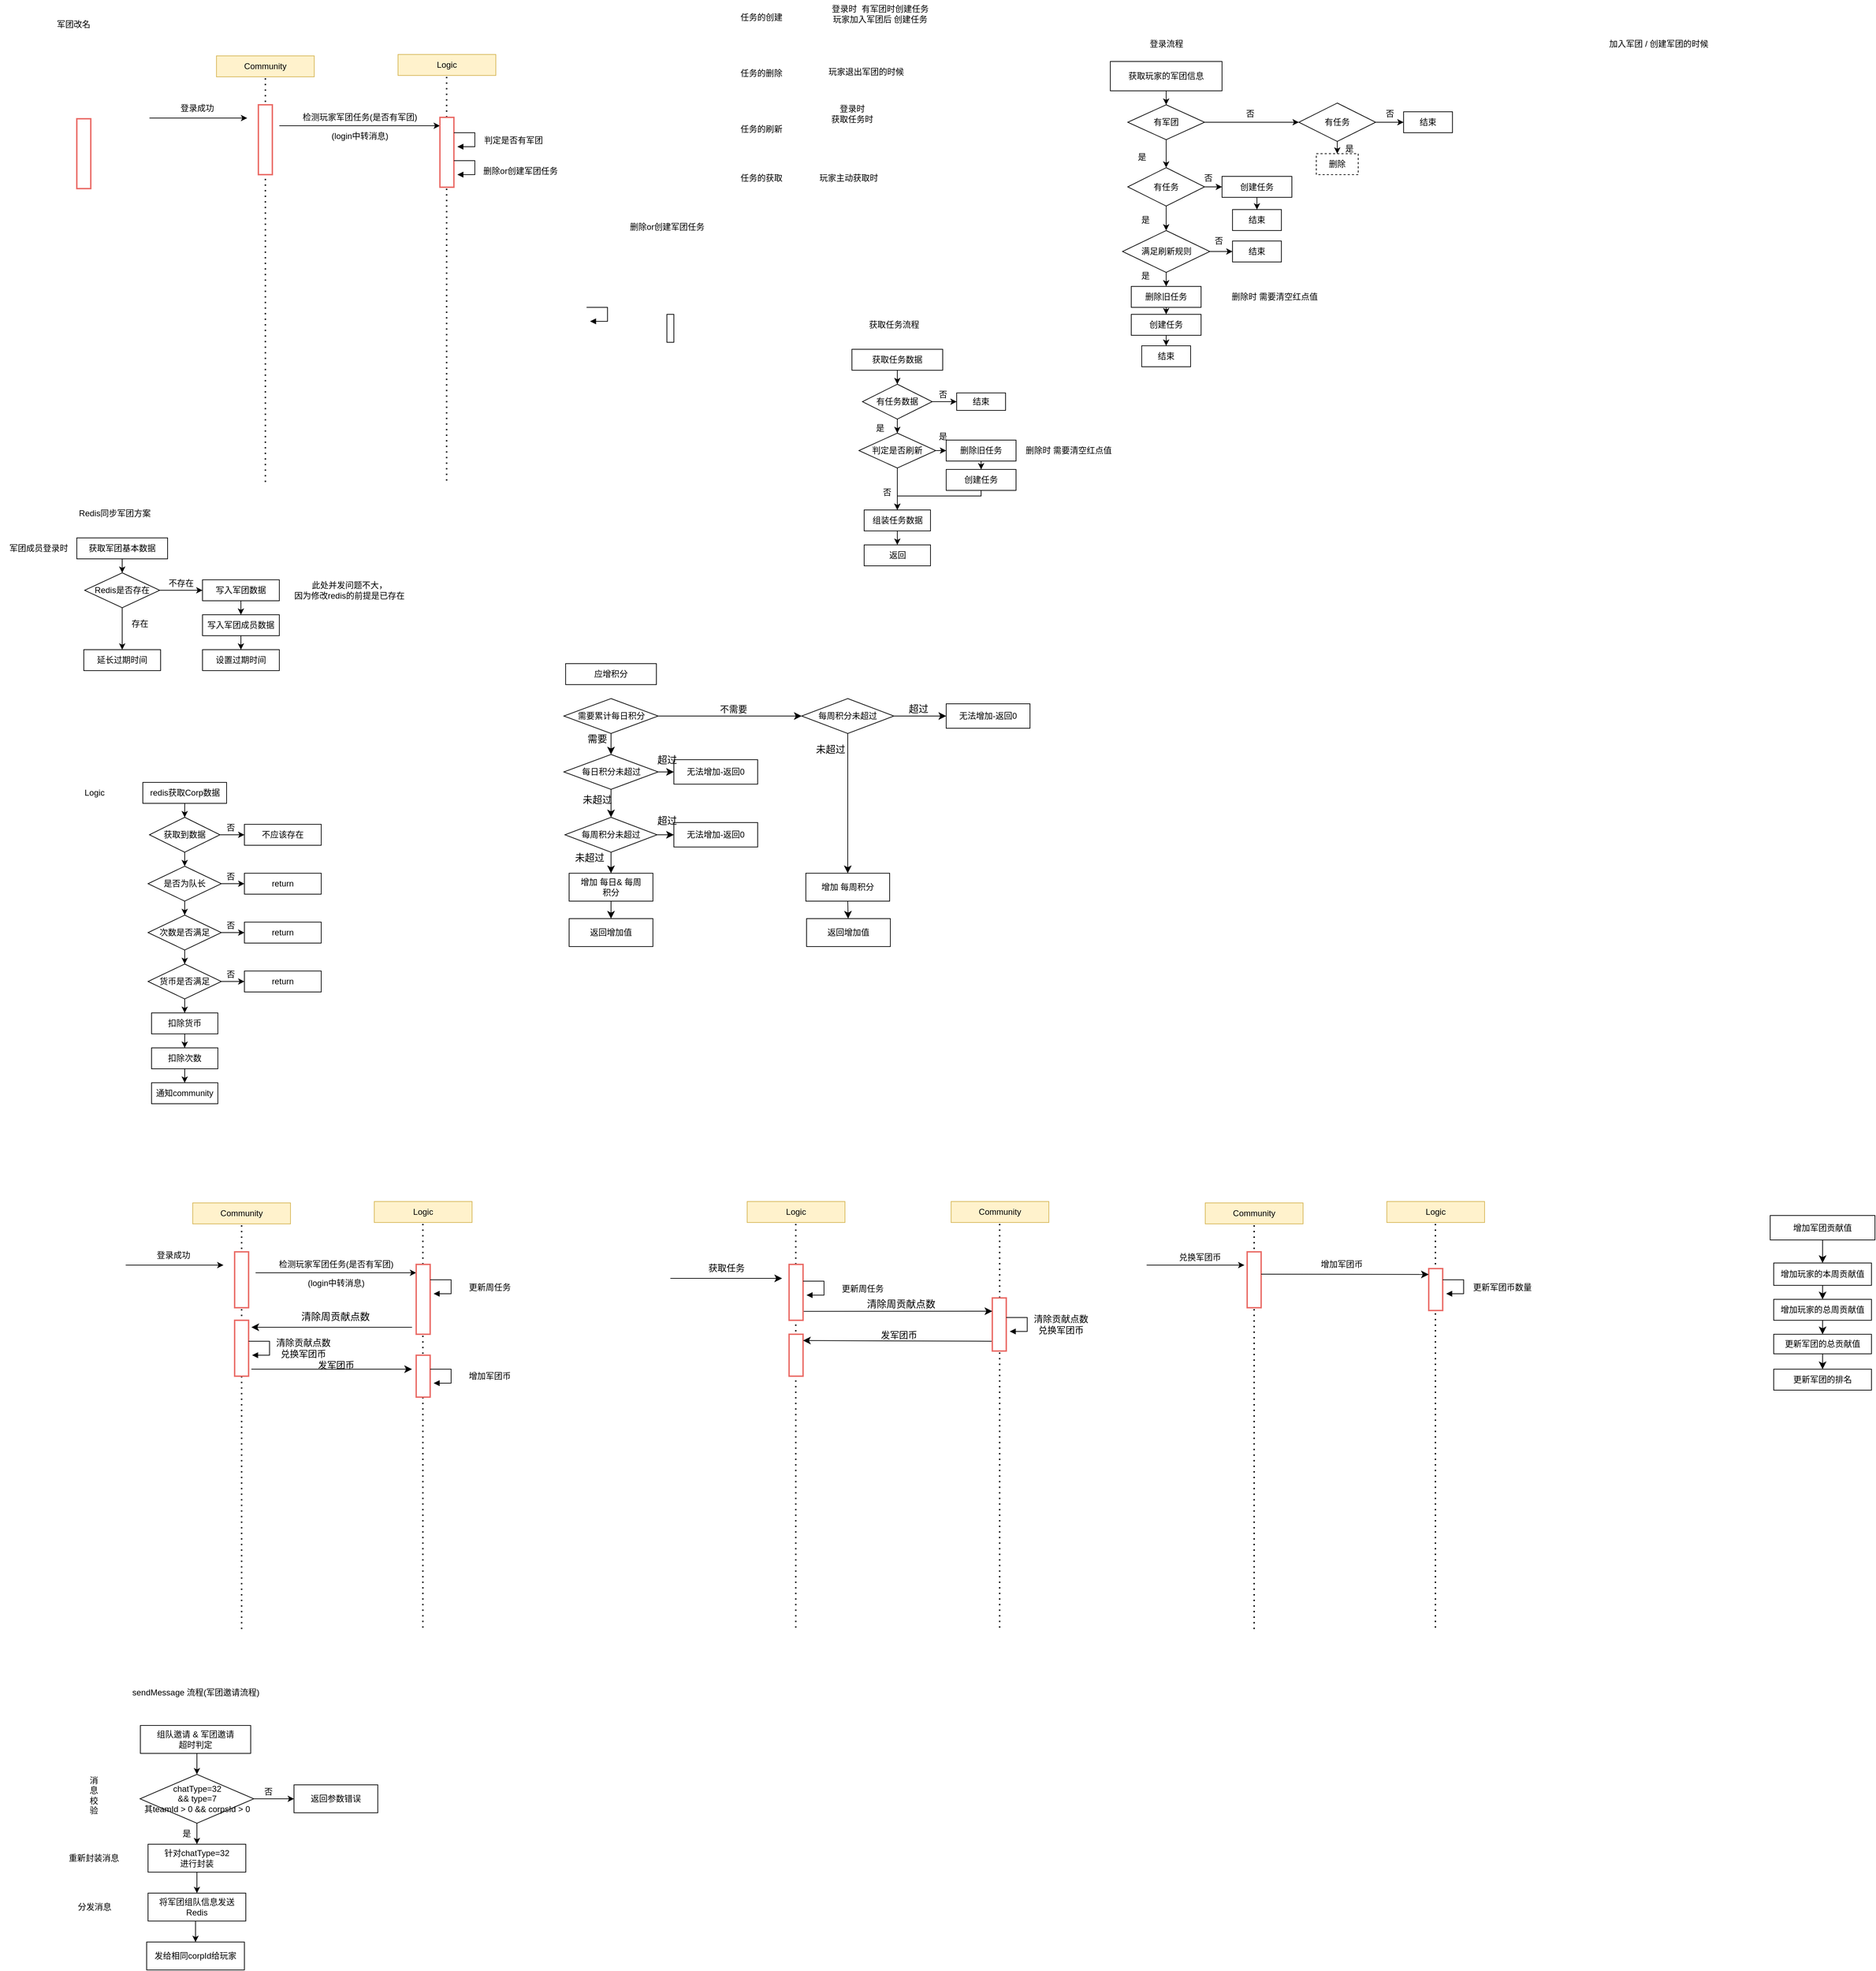 <mxfile version="24.2.1" type="github">
  <diagram name="第 1 页" id="oSji3m5MZVK4zhBdaprP">
    <mxGraphModel dx="1434" dy="746" grid="1" gridSize="10" guides="1" tooltips="1" connect="1" arrows="1" fold="1" page="1" pageScale="1" pageWidth="4681" pageHeight="3300" math="0" shadow="0">
      <root>
        <mxCell id="0" />
        <mxCell id="1" parent="0" />
        <mxCell id="rDQbJ9bg_vCh2sCzomeY-5" value="军团改名" style="text;html=1;align=center;verticalAlign=middle;resizable=0;points=[];autosize=1;strokeColor=none;fillColor=none;" parent="1" vertex="1">
          <mxGeometry x="80" y="80" width="70" height="30" as="geometry" />
        </mxCell>
        <mxCell id="rDQbJ9bg_vCh2sCzomeY-9" value="" style="group" parent="1" vertex="1" connectable="0">
          <mxGeometry x="320" y="140" width="140" height="610" as="geometry" />
        </mxCell>
        <mxCell id="rDQbJ9bg_vCh2sCzomeY-2" value="Community" style="rounded=0;whiteSpace=wrap;html=1;fillColor=#fff2cc;strokeColor=#d6b656;" parent="rDQbJ9bg_vCh2sCzomeY-9" vertex="1">
          <mxGeometry width="140" height="30" as="geometry" />
        </mxCell>
        <mxCell id="rDQbJ9bg_vCh2sCzomeY-7" value="" style="endArrow=none;dashed=1;html=1;dashPattern=1 3;strokeWidth=2;rounded=0;entryX=0.5;entryY=1;entryDx=0;entryDy=0;" parent="rDQbJ9bg_vCh2sCzomeY-9" target="rDQbJ9bg_vCh2sCzomeY-2" edge="1">
          <mxGeometry width="50" height="50" relative="1" as="geometry">
            <mxPoint x="70" y="610" as="sourcePoint" />
            <mxPoint x="80" y="350" as="targetPoint" />
          </mxGeometry>
        </mxCell>
        <mxCell id="rDQbJ9bg_vCh2sCzomeY-12" value="" style="rounded=0;whiteSpace=wrap;html=1;strokeColor=#EA6B66;strokeWidth=2;" parent="rDQbJ9bg_vCh2sCzomeY-9" vertex="1">
          <mxGeometry x="60" y="70" width="20" height="100" as="geometry" />
        </mxCell>
        <mxCell id="CxbSqRHGkTOsmSSk36ne-1" value="" style="endArrow=classic;html=1;rounded=0;" parent="rDQbJ9bg_vCh2sCzomeY-9" edge="1">
          <mxGeometry width="50" height="50" relative="1" as="geometry">
            <mxPoint x="90" y="100" as="sourcePoint" />
            <mxPoint x="320" y="100" as="targetPoint" />
          </mxGeometry>
        </mxCell>
        <mxCell id="rDQbJ9bg_vCh2sCzomeY-10" value="" style="group" parent="1" vertex="1" connectable="0">
          <mxGeometry x="580" y="138" width="240" height="610" as="geometry" />
        </mxCell>
        <mxCell id="rDQbJ9bg_vCh2sCzomeY-3" value="Logic" style="rounded=0;whiteSpace=wrap;html=1;fillColor=#fff2cc;strokeColor=#d6b656;" parent="rDQbJ9bg_vCh2sCzomeY-10" vertex="1">
          <mxGeometry width="140" height="30" as="geometry" />
        </mxCell>
        <mxCell id="rDQbJ9bg_vCh2sCzomeY-8" value="" style="endArrow=none;dashed=1;html=1;dashPattern=1 3;strokeWidth=2;rounded=0;entryX=0.5;entryY=1;entryDx=0;entryDy=0;" parent="rDQbJ9bg_vCh2sCzomeY-10" edge="1">
          <mxGeometry width="50" height="50" relative="1" as="geometry">
            <mxPoint x="69.58" y="610" as="sourcePoint" />
            <mxPoint x="69.58" y="30" as="targetPoint" />
          </mxGeometry>
        </mxCell>
        <mxCell id="CxbSqRHGkTOsmSSk36ne-2" value="" style="rounded=0;whiteSpace=wrap;html=1;strokeColor=#EA6B66;strokeWidth=2;" parent="rDQbJ9bg_vCh2sCzomeY-10" vertex="1">
          <mxGeometry x="60" y="90" width="20" height="100" as="geometry" />
        </mxCell>
        <mxCell id="CxbSqRHGkTOsmSSk36ne-12" value="" style="html=1;align=left;spacingLeft=2;endArrow=block;rounded=0;edgeStyle=orthogonalEdgeStyle;curved=0;rounded=0;" parent="rDQbJ9bg_vCh2sCzomeY-10" edge="1">
          <mxGeometry relative="1" as="geometry">
            <mxPoint x="80" y="112" as="sourcePoint" />
            <Array as="points">
              <mxPoint x="80" y="112" />
              <mxPoint x="110" y="112" />
              <mxPoint x="110" y="132" />
            </Array>
            <mxPoint x="85" y="132" as="targetPoint" />
          </mxGeometry>
        </mxCell>
        <mxCell id="CxbSqRHGkTOsmSSk36ne-6" value="判定是否有军团" style="text;html=1;align=center;verticalAlign=middle;resizable=0;points=[];autosize=1;strokeColor=none;fillColor=none;" parent="rDQbJ9bg_vCh2sCzomeY-10" vertex="1">
          <mxGeometry x="110" y="108" width="110" height="30" as="geometry" />
        </mxCell>
        <mxCell id="CxbSqRHGkTOsmSSk36ne-13" value="" style="html=1;align=left;spacingLeft=2;endArrow=block;rounded=0;edgeStyle=orthogonalEdgeStyle;curved=0;rounded=0;" parent="rDQbJ9bg_vCh2sCzomeY-10" edge="1">
          <mxGeometry relative="1" as="geometry">
            <mxPoint x="80" y="152" as="sourcePoint" />
            <Array as="points">
              <mxPoint x="80" y="152" />
              <mxPoint x="110" y="152" />
              <mxPoint x="110" y="172" />
            </Array>
            <mxPoint x="85" y="172" as="targetPoint" />
          </mxGeometry>
        </mxCell>
        <mxCell id="CxbSqRHGkTOsmSSk36ne-14" value="删除or创建军团任务" style="text;html=1;align=center;verticalAlign=middle;resizable=0;points=[];autosize=1;strokeColor=none;fillColor=none;" parent="rDQbJ9bg_vCh2sCzomeY-10" vertex="1">
          <mxGeometry x="110" y="152" width="130" height="30" as="geometry" />
        </mxCell>
        <mxCell id="rDQbJ9bg_vCh2sCzomeY-11" value="" style="rounded=0;whiteSpace=wrap;html=1;strokeColor=#EA6B66;strokeWidth=2;" parent="1" vertex="1">
          <mxGeometry x="120" y="230" width="20" height="100" as="geometry" />
        </mxCell>
        <mxCell id="rDQbJ9bg_vCh2sCzomeY-13" value="Redis同步军团方案" style="text;html=1;align=center;verticalAlign=middle;resizable=0;points=[];autosize=1;strokeColor=none;fillColor=none;" parent="1" vertex="1">
          <mxGeometry x="108.75" y="780" width="130" height="30" as="geometry" />
        </mxCell>
        <mxCell id="rDQbJ9bg_vCh2sCzomeY-16" style="edgeStyle=orthogonalEdgeStyle;rounded=0;orthogonalLoop=1;jettySize=auto;html=1;exitX=0.5;exitY=1;exitDx=0;exitDy=0;entryX=0.5;entryY=0;entryDx=0;entryDy=0;" parent="1" source="rDQbJ9bg_vCh2sCzomeY-14" target="rDQbJ9bg_vCh2sCzomeY-15" edge="1">
          <mxGeometry relative="1" as="geometry" />
        </mxCell>
        <mxCell id="rDQbJ9bg_vCh2sCzomeY-14" value="获取军团基本数据" style="rounded=0;whiteSpace=wrap;html=1;" parent="1" vertex="1">
          <mxGeometry x="120" y="830" width="130" height="30" as="geometry" />
        </mxCell>
        <mxCell id="rDQbJ9bg_vCh2sCzomeY-20" style="edgeStyle=orthogonalEdgeStyle;rounded=0;orthogonalLoop=1;jettySize=auto;html=1;exitX=1;exitY=0.5;exitDx=0;exitDy=0;" parent="1" source="rDQbJ9bg_vCh2sCzomeY-15" target="rDQbJ9bg_vCh2sCzomeY-18" edge="1">
          <mxGeometry relative="1" as="geometry" />
        </mxCell>
        <mxCell id="rDQbJ9bg_vCh2sCzomeY-27" style="edgeStyle=orthogonalEdgeStyle;rounded=0;orthogonalLoop=1;jettySize=auto;html=1;exitX=0.5;exitY=1;exitDx=0;exitDy=0;" parent="1" source="rDQbJ9bg_vCh2sCzomeY-15" target="rDQbJ9bg_vCh2sCzomeY-17" edge="1">
          <mxGeometry relative="1" as="geometry" />
        </mxCell>
        <mxCell id="rDQbJ9bg_vCh2sCzomeY-15" value="Redis是否存在" style="rhombus;whiteSpace=wrap;html=1;" parent="1" vertex="1">
          <mxGeometry x="131.25" y="880" width="107.5" height="50" as="geometry" />
        </mxCell>
        <mxCell id="rDQbJ9bg_vCh2sCzomeY-17" value="延长过期时间" style="rounded=0;whiteSpace=wrap;html=1;" parent="1" vertex="1">
          <mxGeometry x="130" y="990" width="110" height="30" as="geometry" />
        </mxCell>
        <mxCell id="rDQbJ9bg_vCh2sCzomeY-21" style="edgeStyle=orthogonalEdgeStyle;rounded=0;orthogonalLoop=1;jettySize=auto;html=1;exitX=0.5;exitY=1;exitDx=0;exitDy=0;" parent="1" source="rDQbJ9bg_vCh2sCzomeY-18" target="rDQbJ9bg_vCh2sCzomeY-19" edge="1">
          <mxGeometry relative="1" as="geometry" />
        </mxCell>
        <mxCell id="rDQbJ9bg_vCh2sCzomeY-18" value="写入军团数据" style="rounded=0;whiteSpace=wrap;html=1;" parent="1" vertex="1">
          <mxGeometry x="300" y="890" width="110" height="30" as="geometry" />
        </mxCell>
        <mxCell id="rDQbJ9bg_vCh2sCzomeY-24" style="edgeStyle=orthogonalEdgeStyle;rounded=0;orthogonalLoop=1;jettySize=auto;html=1;exitX=0.5;exitY=1;exitDx=0;exitDy=0;" parent="1" source="rDQbJ9bg_vCh2sCzomeY-19" target="rDQbJ9bg_vCh2sCzomeY-22" edge="1">
          <mxGeometry relative="1" as="geometry" />
        </mxCell>
        <mxCell id="rDQbJ9bg_vCh2sCzomeY-19" value="写入军团成员数据" style="rounded=0;whiteSpace=wrap;html=1;" parent="1" vertex="1">
          <mxGeometry x="300" y="940" width="110" height="30" as="geometry" />
        </mxCell>
        <mxCell id="rDQbJ9bg_vCh2sCzomeY-22" value="设置过期时间" style="rounded=0;whiteSpace=wrap;html=1;" parent="1" vertex="1">
          <mxGeometry x="300" y="990" width="110" height="30" as="geometry" />
        </mxCell>
        <mxCell id="rDQbJ9bg_vCh2sCzomeY-23" value="军团成员登录时" style="text;html=1;align=center;verticalAlign=middle;resizable=0;points=[];autosize=1;strokeColor=none;fillColor=none;" parent="1" vertex="1">
          <mxGeometry x="10" y="830" width="110" height="30" as="geometry" />
        </mxCell>
        <mxCell id="rDQbJ9bg_vCh2sCzomeY-26" value="此处并发问题不大，&lt;br&gt;因为修改redis的前提是已存在" style="text;html=1;align=center;verticalAlign=middle;resizable=0;points=[];autosize=1;strokeColor=none;fillColor=none;" parent="1" vertex="1">
          <mxGeometry x="420" y="885" width="180" height="40" as="geometry" />
        </mxCell>
        <mxCell id="rDQbJ9bg_vCh2sCzomeY-28" value="不存在" style="text;html=1;align=center;verticalAlign=middle;resizable=0;points=[];autosize=1;strokeColor=none;fillColor=none;" parent="1" vertex="1">
          <mxGeometry x="238.75" y="880" width="60" height="30" as="geometry" />
        </mxCell>
        <mxCell id="rDQbJ9bg_vCh2sCzomeY-29" value="存在" style="text;html=1;align=center;verticalAlign=middle;resizable=0;points=[];autosize=1;strokeColor=none;fillColor=none;" parent="1" vertex="1">
          <mxGeometry x="185" y="938" width="50" height="30" as="geometry" />
        </mxCell>
        <mxCell id="rDQbJ9bg_vCh2sCzomeY-56" style="edgeStyle=orthogonalEdgeStyle;rounded=0;orthogonalLoop=1;jettySize=auto;html=1;exitX=0.5;exitY=1;exitDx=0;exitDy=0;" parent="1" source="rDQbJ9bg_vCh2sCzomeY-32" target="rDQbJ9bg_vCh2sCzomeY-33" edge="1">
          <mxGeometry relative="1" as="geometry" />
        </mxCell>
        <mxCell id="rDQbJ9bg_vCh2sCzomeY-32" value="redis获取Corp数据" style="rounded=0;whiteSpace=wrap;html=1;" parent="1" vertex="1">
          <mxGeometry x="214.5" y="1180" width="120" height="30" as="geometry" />
        </mxCell>
        <mxCell id="rDQbJ9bg_vCh2sCzomeY-54" style="edgeStyle=orthogonalEdgeStyle;rounded=0;orthogonalLoop=1;jettySize=auto;html=1;exitX=0.5;exitY=1;exitDx=0;exitDy=0;entryX=0.5;entryY=0;entryDx=0;entryDy=0;" parent="1" source="rDQbJ9bg_vCh2sCzomeY-33" target="rDQbJ9bg_vCh2sCzomeY-36" edge="1">
          <mxGeometry relative="1" as="geometry" />
        </mxCell>
        <mxCell id="rDQbJ9bg_vCh2sCzomeY-55" style="edgeStyle=orthogonalEdgeStyle;rounded=0;orthogonalLoop=1;jettySize=auto;html=1;exitX=1;exitY=0.5;exitDx=0;exitDy=0;" parent="1" source="rDQbJ9bg_vCh2sCzomeY-33" target="rDQbJ9bg_vCh2sCzomeY-34" edge="1">
          <mxGeometry relative="1" as="geometry" />
        </mxCell>
        <mxCell id="rDQbJ9bg_vCh2sCzomeY-33" value="获取到数据" style="rhombus;whiteSpace=wrap;html=1;" parent="1" vertex="1">
          <mxGeometry x="224" y="1230" width="101" height="50" as="geometry" />
        </mxCell>
        <mxCell id="rDQbJ9bg_vCh2sCzomeY-34" value="不应该存在" style="whiteSpace=wrap;html=1;" parent="1" vertex="1">
          <mxGeometry x="360" y="1240" width="110" height="30" as="geometry" />
        </mxCell>
        <mxCell id="rDQbJ9bg_vCh2sCzomeY-43" style="edgeStyle=orthogonalEdgeStyle;rounded=0;orthogonalLoop=1;jettySize=auto;html=1;exitX=0.5;exitY=1;exitDx=0;exitDy=0;" parent="1" source="rDQbJ9bg_vCh2sCzomeY-36" target="rDQbJ9bg_vCh2sCzomeY-37" edge="1">
          <mxGeometry relative="1" as="geometry" />
        </mxCell>
        <mxCell id="rDQbJ9bg_vCh2sCzomeY-53" style="edgeStyle=orthogonalEdgeStyle;rounded=0;orthogonalLoop=1;jettySize=auto;html=1;exitX=1;exitY=0.5;exitDx=0;exitDy=0;" parent="1" source="rDQbJ9bg_vCh2sCzomeY-36" target="rDQbJ9bg_vCh2sCzomeY-48" edge="1">
          <mxGeometry relative="1" as="geometry" />
        </mxCell>
        <mxCell id="rDQbJ9bg_vCh2sCzomeY-36" value="是否为队长" style="rhombus;whiteSpace=wrap;html=1;" parent="1" vertex="1">
          <mxGeometry x="222" y="1300" width="105" height="50" as="geometry" />
        </mxCell>
        <mxCell id="rDQbJ9bg_vCh2sCzomeY-44" style="edgeStyle=orthogonalEdgeStyle;rounded=0;orthogonalLoop=1;jettySize=auto;html=1;exitX=0.5;exitY=1;exitDx=0;exitDy=0;" parent="1" source="rDQbJ9bg_vCh2sCzomeY-37" target="rDQbJ9bg_vCh2sCzomeY-39" edge="1">
          <mxGeometry relative="1" as="geometry" />
        </mxCell>
        <mxCell id="rDQbJ9bg_vCh2sCzomeY-51" style="edgeStyle=orthogonalEdgeStyle;rounded=0;orthogonalLoop=1;jettySize=auto;html=1;exitX=1;exitY=0.5;exitDx=0;exitDy=0;entryX=0;entryY=0.5;entryDx=0;entryDy=0;" parent="1" source="rDQbJ9bg_vCh2sCzomeY-37" target="rDQbJ9bg_vCh2sCzomeY-49" edge="1">
          <mxGeometry relative="1" as="geometry" />
        </mxCell>
        <mxCell id="rDQbJ9bg_vCh2sCzomeY-37" value="次数是否满足" style="rhombus;whiteSpace=wrap;html=1;" parent="1" vertex="1">
          <mxGeometry x="222" y="1370" width="105" height="50" as="geometry" />
        </mxCell>
        <mxCell id="rDQbJ9bg_vCh2sCzomeY-45" style="edgeStyle=orthogonalEdgeStyle;rounded=0;orthogonalLoop=1;jettySize=auto;html=1;exitX=0.5;exitY=1;exitDx=0;exitDy=0;" parent="1" source="rDQbJ9bg_vCh2sCzomeY-39" target="rDQbJ9bg_vCh2sCzomeY-40" edge="1">
          <mxGeometry relative="1" as="geometry" />
        </mxCell>
        <mxCell id="rDQbJ9bg_vCh2sCzomeY-52" style="edgeStyle=orthogonalEdgeStyle;rounded=0;orthogonalLoop=1;jettySize=auto;html=1;exitX=1;exitY=0.5;exitDx=0;exitDy=0;" parent="1" source="rDQbJ9bg_vCh2sCzomeY-39" target="rDQbJ9bg_vCh2sCzomeY-50" edge="1">
          <mxGeometry relative="1" as="geometry" />
        </mxCell>
        <mxCell id="rDQbJ9bg_vCh2sCzomeY-39" value="货币是否满足" style="rhombus;whiteSpace=wrap;html=1;" parent="1" vertex="1">
          <mxGeometry x="222" y="1440" width="105" height="50" as="geometry" />
        </mxCell>
        <mxCell id="rDQbJ9bg_vCh2sCzomeY-46" style="edgeStyle=orthogonalEdgeStyle;rounded=0;orthogonalLoop=1;jettySize=auto;html=1;exitX=0.5;exitY=1;exitDx=0;exitDy=0;" parent="1" source="rDQbJ9bg_vCh2sCzomeY-40" target="rDQbJ9bg_vCh2sCzomeY-41" edge="1">
          <mxGeometry relative="1" as="geometry" />
        </mxCell>
        <mxCell id="rDQbJ9bg_vCh2sCzomeY-40" value="扣除货币" style="rounded=0;whiteSpace=wrap;html=1;" parent="1" vertex="1">
          <mxGeometry x="227" y="1510" width="95" height="30" as="geometry" />
        </mxCell>
        <mxCell id="rDQbJ9bg_vCh2sCzomeY-47" style="edgeStyle=orthogonalEdgeStyle;rounded=0;orthogonalLoop=1;jettySize=auto;html=1;exitX=0.5;exitY=1;exitDx=0;exitDy=0;entryX=0.5;entryY=0;entryDx=0;entryDy=0;" parent="1" source="rDQbJ9bg_vCh2sCzomeY-41" target="rDQbJ9bg_vCh2sCzomeY-42" edge="1">
          <mxGeometry relative="1" as="geometry" />
        </mxCell>
        <mxCell id="rDQbJ9bg_vCh2sCzomeY-41" value="扣除次数" style="rounded=0;whiteSpace=wrap;html=1;" parent="1" vertex="1">
          <mxGeometry x="227" y="1560" width="95" height="30" as="geometry" />
        </mxCell>
        <mxCell id="rDQbJ9bg_vCh2sCzomeY-42" value="通知community" style="rounded=0;whiteSpace=wrap;html=1;" parent="1" vertex="1">
          <mxGeometry x="227" y="1610" width="95" height="30" as="geometry" />
        </mxCell>
        <mxCell id="rDQbJ9bg_vCh2sCzomeY-48" value="return" style="whiteSpace=wrap;html=1;" parent="1" vertex="1">
          <mxGeometry x="360" y="1310" width="110" height="30" as="geometry" />
        </mxCell>
        <mxCell id="rDQbJ9bg_vCh2sCzomeY-49" value="return" style="whiteSpace=wrap;html=1;" parent="1" vertex="1">
          <mxGeometry x="360" y="1380" width="110" height="30" as="geometry" />
        </mxCell>
        <mxCell id="rDQbJ9bg_vCh2sCzomeY-50" value="return" style="whiteSpace=wrap;html=1;" parent="1" vertex="1">
          <mxGeometry x="360" y="1450" width="110" height="30" as="geometry" />
        </mxCell>
        <mxCell id="rDQbJ9bg_vCh2sCzomeY-57" value="否" style="text;html=1;align=center;verticalAlign=middle;resizable=0;points=[];autosize=1;strokeColor=none;fillColor=none;" parent="1" vertex="1">
          <mxGeometry x="320" y="1230" width="40" height="30" as="geometry" />
        </mxCell>
        <mxCell id="rDQbJ9bg_vCh2sCzomeY-58" value="否" style="text;html=1;align=center;verticalAlign=middle;resizable=0;points=[];autosize=1;strokeColor=none;fillColor=none;" parent="1" vertex="1">
          <mxGeometry x="320" y="1300" width="40" height="30" as="geometry" />
        </mxCell>
        <mxCell id="rDQbJ9bg_vCh2sCzomeY-59" value="否" style="text;html=1;align=center;verticalAlign=middle;resizable=0;points=[];autosize=1;strokeColor=none;fillColor=none;" parent="1" vertex="1">
          <mxGeometry x="320" y="1370" width="40" height="30" as="geometry" />
        </mxCell>
        <mxCell id="rDQbJ9bg_vCh2sCzomeY-61" value="否" style="text;html=1;align=center;verticalAlign=middle;resizable=0;points=[];autosize=1;strokeColor=none;fillColor=none;" parent="1" vertex="1">
          <mxGeometry x="320" y="1440" width="40" height="30" as="geometry" />
        </mxCell>
        <mxCell id="rDQbJ9bg_vCh2sCzomeY-62" value="Logic" style="text;html=1;align=center;verticalAlign=middle;resizable=0;points=[];autosize=1;strokeColor=none;fillColor=none;" parent="1" vertex="1">
          <mxGeometry x="120" y="1180" width="50" height="30" as="geometry" />
        </mxCell>
        <mxCell id="Tj6smirL2t5hEGaFXOOK-1" value="任务的创建" style="text;html=1;align=center;verticalAlign=middle;resizable=0;points=[];autosize=1;strokeColor=none;fillColor=none;" parent="1" vertex="1">
          <mxGeometry x="1060" y="70" width="80" height="30" as="geometry" />
        </mxCell>
        <mxCell id="Tj6smirL2t5hEGaFXOOK-2" value="任务的删除" style="text;html=1;align=center;verticalAlign=middle;resizable=0;points=[];autosize=1;strokeColor=none;fillColor=none;" parent="1" vertex="1">
          <mxGeometry x="1060" y="150" width="80" height="30" as="geometry" />
        </mxCell>
        <mxCell id="Tj6smirL2t5hEGaFXOOK-3" value="任务的刷新" style="text;html=1;align=center;verticalAlign=middle;resizable=0;points=[];autosize=1;strokeColor=none;fillColor=none;" parent="1" vertex="1">
          <mxGeometry x="1060" y="230" width="80" height="30" as="geometry" />
        </mxCell>
        <mxCell id="Tj6smirL2t5hEGaFXOOK-4" value="任务的获取" style="text;html=1;align=center;verticalAlign=middle;resizable=0;points=[];autosize=1;strokeColor=none;fillColor=none;" parent="1" vertex="1">
          <mxGeometry x="1060" y="300" width="80" height="30" as="geometry" />
        </mxCell>
        <mxCell id="Tj6smirL2t5hEGaFXOOK-5" value="登录时&amp;nbsp; 有军团时创建任务&lt;div&gt;玩家加入军团后 创建任务&lt;/div&gt;" style="text;html=1;align=center;verticalAlign=middle;resizable=0;points=[];autosize=1;strokeColor=none;fillColor=none;" parent="1" vertex="1">
          <mxGeometry x="1190" y="60" width="160" height="40" as="geometry" />
        </mxCell>
        <mxCell id="Tj6smirL2t5hEGaFXOOK-6" value="玩家退出军团的时候" style="text;html=1;align=center;verticalAlign=middle;resizable=0;points=[];autosize=1;strokeColor=none;fillColor=none;" parent="1" vertex="1">
          <mxGeometry x="1185" y="148" width="130" height="30" as="geometry" />
        </mxCell>
        <mxCell id="Tj6smirL2t5hEGaFXOOK-7" value="登录时&lt;div&gt;获取任务时&lt;/div&gt;" style="text;html=1;align=center;verticalAlign=middle;resizable=0;points=[];autosize=1;strokeColor=none;fillColor=none;" parent="1" vertex="1">
          <mxGeometry x="1190" y="203" width="80" height="40" as="geometry" />
        </mxCell>
        <mxCell id="Tj6smirL2t5hEGaFXOOK-8" value="玩家主动获取时" style="text;html=1;align=center;verticalAlign=middle;resizable=0;points=[];autosize=1;strokeColor=none;fillColor=none;" parent="1" vertex="1">
          <mxGeometry x="1170" y="300" width="110" height="30" as="geometry" />
        </mxCell>
        <mxCell id="Tj6smirL2t5hEGaFXOOK-29" style="edgeStyle=orthogonalEdgeStyle;rounded=0;orthogonalLoop=1;jettySize=auto;html=1;exitX=0.5;exitY=1;exitDx=0;exitDy=0;" parent="1" source="Tj6smirL2t5hEGaFXOOK-9" target="Tj6smirL2t5hEGaFXOOK-11" edge="1">
          <mxGeometry relative="1" as="geometry" />
        </mxCell>
        <mxCell id="Tj6smirL2t5hEGaFXOOK-9" value="获取玩家的军团信息" style="rounded=0;whiteSpace=wrap;html=1;" parent="1" vertex="1">
          <mxGeometry x="1600" y="148" width="160" height="42" as="geometry" />
        </mxCell>
        <mxCell id="Tj6smirL2t5hEGaFXOOK-10" value="登录流程" style="text;html=1;align=center;verticalAlign=middle;resizable=0;points=[];autosize=1;strokeColor=none;fillColor=none;" parent="1" vertex="1">
          <mxGeometry x="1645" y="108" width="70" height="30" as="geometry" />
        </mxCell>
        <mxCell id="Tj6smirL2t5hEGaFXOOK-30" style="edgeStyle=orthogonalEdgeStyle;rounded=0;orthogonalLoop=1;jettySize=auto;html=1;exitX=1;exitY=0.5;exitDx=0;exitDy=0;entryX=0;entryY=0.5;entryDx=0;entryDy=0;" parent="1" source="Tj6smirL2t5hEGaFXOOK-11" target="Tj6smirL2t5hEGaFXOOK-15" edge="1">
          <mxGeometry relative="1" as="geometry" />
        </mxCell>
        <mxCell id="Tj6smirL2t5hEGaFXOOK-33" style="edgeStyle=orthogonalEdgeStyle;rounded=0;orthogonalLoop=1;jettySize=auto;html=1;exitX=0.5;exitY=1;exitDx=0;exitDy=0;" parent="1" source="Tj6smirL2t5hEGaFXOOK-11" target="Tj6smirL2t5hEGaFXOOK-19" edge="1">
          <mxGeometry relative="1" as="geometry" />
        </mxCell>
        <mxCell id="Tj6smirL2t5hEGaFXOOK-11" value="有军团" style="rhombus;whiteSpace=wrap;html=1;" parent="1" vertex="1">
          <mxGeometry x="1625" y="210" width="110" height="50" as="geometry" />
        </mxCell>
        <mxCell id="Tj6smirL2t5hEGaFXOOK-31" style="edgeStyle=orthogonalEdgeStyle;rounded=0;orthogonalLoop=1;jettySize=auto;html=1;exitX=1;exitY=0.5;exitDx=0;exitDy=0;" parent="1" source="Tj6smirL2t5hEGaFXOOK-15" target="Tj6smirL2t5hEGaFXOOK-18" edge="1">
          <mxGeometry relative="1" as="geometry" />
        </mxCell>
        <mxCell id="Tj6smirL2t5hEGaFXOOK-32" style="edgeStyle=orthogonalEdgeStyle;rounded=0;orthogonalLoop=1;jettySize=auto;html=1;exitX=0.5;exitY=1;exitDx=0;exitDy=0;" parent="1" source="Tj6smirL2t5hEGaFXOOK-15" target="Tj6smirL2t5hEGaFXOOK-17" edge="1">
          <mxGeometry relative="1" as="geometry" />
        </mxCell>
        <mxCell id="Tj6smirL2t5hEGaFXOOK-15" value="有任务" style="rhombus;whiteSpace=wrap;html=1;" parent="1" vertex="1">
          <mxGeometry x="1870" y="207.5" width="110" height="55" as="geometry" />
        </mxCell>
        <mxCell id="Tj6smirL2t5hEGaFXOOK-17" value="删除" style="whiteSpace=wrap;html=1;dashed=1;" parent="1" vertex="1">
          <mxGeometry x="1895" y="280" width="60" height="30" as="geometry" />
        </mxCell>
        <mxCell id="Tj6smirL2t5hEGaFXOOK-18" value="结束" style="whiteSpace=wrap;html=1;" parent="1" vertex="1">
          <mxGeometry x="2020" y="220" width="70" height="30" as="geometry" />
        </mxCell>
        <mxCell id="Tj6smirL2t5hEGaFXOOK-34" style="edgeStyle=orthogonalEdgeStyle;rounded=0;orthogonalLoop=1;jettySize=auto;html=1;exitX=1;exitY=0.5;exitDx=0;exitDy=0;entryX=0;entryY=0.5;entryDx=0;entryDy=0;" parent="1" source="Tj6smirL2t5hEGaFXOOK-19" target="Tj6smirL2t5hEGaFXOOK-22" edge="1">
          <mxGeometry relative="1" as="geometry" />
        </mxCell>
        <mxCell id="Tj6smirL2t5hEGaFXOOK-35" style="edgeStyle=orthogonalEdgeStyle;rounded=0;orthogonalLoop=1;jettySize=auto;html=1;exitX=0.5;exitY=1;exitDx=0;exitDy=0;" parent="1" source="Tj6smirL2t5hEGaFXOOK-19" target="Tj6smirL2t5hEGaFXOOK-21" edge="1">
          <mxGeometry relative="1" as="geometry" />
        </mxCell>
        <mxCell id="Tj6smirL2t5hEGaFXOOK-19" value="有任务" style="rhombus;whiteSpace=wrap;html=1;" parent="1" vertex="1">
          <mxGeometry x="1625" y="300" width="110" height="55" as="geometry" />
        </mxCell>
        <mxCell id="Tj6smirL2t5hEGaFXOOK-36" style="edgeStyle=orthogonalEdgeStyle;rounded=0;orthogonalLoop=1;jettySize=auto;html=1;exitX=0.5;exitY=1;exitDx=0;exitDy=0;" parent="1" source="Tj6smirL2t5hEGaFXOOK-21" target="Tj6smirL2t5hEGaFXOOK-24" edge="1">
          <mxGeometry relative="1" as="geometry" />
        </mxCell>
        <mxCell id="Tj6smirL2t5hEGaFXOOK-41" style="edgeStyle=orthogonalEdgeStyle;rounded=0;orthogonalLoop=1;jettySize=auto;html=1;exitX=1;exitY=0.5;exitDx=0;exitDy=0;" parent="1" source="Tj6smirL2t5hEGaFXOOK-21" target="Tj6smirL2t5hEGaFXOOK-25" edge="1">
          <mxGeometry relative="1" as="geometry" />
        </mxCell>
        <mxCell id="Tj6smirL2t5hEGaFXOOK-21" value="满足刷新规则" style="rhombus;whiteSpace=wrap;html=1;" parent="1" vertex="1">
          <mxGeometry x="1617.5" y="390" width="125" height="60" as="geometry" />
        </mxCell>
        <mxCell id="Tj6smirL2t5hEGaFXOOK-39" style="edgeStyle=orthogonalEdgeStyle;rounded=0;orthogonalLoop=1;jettySize=auto;html=1;exitX=0.5;exitY=1;exitDx=0;exitDy=0;" parent="1" source="Tj6smirL2t5hEGaFXOOK-22" target="Tj6smirL2t5hEGaFXOOK-23" edge="1">
          <mxGeometry relative="1" as="geometry" />
        </mxCell>
        <mxCell id="Tj6smirL2t5hEGaFXOOK-22" value="创建任务" style="whiteSpace=wrap;html=1;" parent="1" vertex="1">
          <mxGeometry x="1760" y="312.5" width="100" height="30" as="geometry" />
        </mxCell>
        <mxCell id="Tj6smirL2t5hEGaFXOOK-23" value="结束" style="whiteSpace=wrap;html=1;" parent="1" vertex="1">
          <mxGeometry x="1775" y="360" width="70" height="30" as="geometry" />
        </mxCell>
        <mxCell id="Tj6smirL2t5hEGaFXOOK-37" style="edgeStyle=orthogonalEdgeStyle;rounded=0;orthogonalLoop=1;jettySize=auto;html=1;exitX=0.5;exitY=1;exitDx=0;exitDy=0;" parent="1" source="Tj6smirL2t5hEGaFXOOK-24" target="Tj6smirL2t5hEGaFXOOK-26" edge="1">
          <mxGeometry relative="1" as="geometry" />
        </mxCell>
        <mxCell id="Tj6smirL2t5hEGaFXOOK-24" value="删除旧任务" style="whiteSpace=wrap;html=1;" parent="1" vertex="1">
          <mxGeometry x="1630" y="470" width="100" height="30" as="geometry" />
        </mxCell>
        <mxCell id="Tj6smirL2t5hEGaFXOOK-25" value="结束" style="whiteSpace=wrap;html=1;" parent="1" vertex="1">
          <mxGeometry x="1775" y="405" width="70" height="30" as="geometry" />
        </mxCell>
        <mxCell id="Tj6smirL2t5hEGaFXOOK-38" style="edgeStyle=orthogonalEdgeStyle;rounded=0;orthogonalLoop=1;jettySize=auto;html=1;entryX=0.5;entryY=0;entryDx=0;entryDy=0;" parent="1" source="Tj6smirL2t5hEGaFXOOK-26" target="Tj6smirL2t5hEGaFXOOK-27" edge="1">
          <mxGeometry relative="1" as="geometry" />
        </mxCell>
        <mxCell id="Tj6smirL2t5hEGaFXOOK-26" value="创建任务" style="whiteSpace=wrap;html=1;" parent="1" vertex="1">
          <mxGeometry x="1630" y="510" width="100" height="30" as="geometry" />
        </mxCell>
        <mxCell id="Tj6smirL2t5hEGaFXOOK-27" value="结束" style="whiteSpace=wrap;html=1;" parent="1" vertex="1">
          <mxGeometry x="1645" y="555" width="70" height="30" as="geometry" />
        </mxCell>
        <mxCell id="Tj6smirL2t5hEGaFXOOK-42" value="否" style="text;html=1;align=center;verticalAlign=middle;resizable=0;points=[];autosize=1;strokeColor=none;fillColor=none;" parent="1" vertex="1">
          <mxGeometry x="1780" y="208" width="40" height="30" as="geometry" />
        </mxCell>
        <mxCell id="Tj6smirL2t5hEGaFXOOK-43" value="否" style="text;html=1;align=center;verticalAlign=middle;resizable=0;points=[];autosize=1;strokeColor=none;fillColor=none;" parent="1" vertex="1">
          <mxGeometry x="1980" y="208" width="40" height="30" as="geometry" />
        </mxCell>
        <mxCell id="Tj6smirL2t5hEGaFXOOK-44" value="是" style="text;html=1;align=center;verticalAlign=middle;resizable=0;points=[];autosize=1;strokeColor=none;fillColor=none;" parent="1" vertex="1">
          <mxGeometry x="1922" y="258" width="40" height="30" as="geometry" />
        </mxCell>
        <mxCell id="Tj6smirL2t5hEGaFXOOK-45" value="是" style="text;html=1;align=center;verticalAlign=middle;resizable=0;points=[];autosize=1;strokeColor=none;fillColor=none;" parent="1" vertex="1">
          <mxGeometry x="1625" y="270" width="40" height="30" as="geometry" />
        </mxCell>
        <mxCell id="Tj6smirL2t5hEGaFXOOK-46" value="否" style="text;html=1;align=center;verticalAlign=middle;resizable=0;points=[];autosize=1;strokeColor=none;fillColor=none;" parent="1" vertex="1">
          <mxGeometry x="1720" y="300" width="40" height="30" as="geometry" />
        </mxCell>
        <mxCell id="Tj6smirL2t5hEGaFXOOK-47" value="是" style="text;html=1;align=center;verticalAlign=middle;resizable=0;points=[];autosize=1;strokeColor=none;fillColor=none;" parent="1" vertex="1">
          <mxGeometry x="1630" y="360" width="40" height="30" as="geometry" />
        </mxCell>
        <mxCell id="Tj6smirL2t5hEGaFXOOK-48" value="是" style="text;html=1;align=center;verticalAlign=middle;resizable=0;points=[];autosize=1;strokeColor=none;fillColor=none;" parent="1" vertex="1">
          <mxGeometry x="1630" y="440" width="40" height="30" as="geometry" />
        </mxCell>
        <mxCell id="Tj6smirL2t5hEGaFXOOK-49" value="否" style="text;html=1;align=center;verticalAlign=middle;resizable=0;points=[];autosize=1;strokeColor=none;fillColor=none;" parent="1" vertex="1">
          <mxGeometry x="1735" y="390" width="40" height="30" as="geometry" />
        </mxCell>
        <mxCell id="Tj6smirL2t5hEGaFXOOK-50" value="加入军团 / 创建军团的时候" style="text;html=1;align=center;verticalAlign=middle;resizable=0;points=[];autosize=1;strokeColor=none;fillColor=none;" parent="1" vertex="1">
          <mxGeometry x="2300" y="108" width="170" height="30" as="geometry" />
        </mxCell>
        <mxCell id="Tj6smirL2t5hEGaFXOOK-52" value="获取任务流程" style="text;html=1;align=center;verticalAlign=middle;resizable=0;points=[];autosize=1;strokeColor=none;fillColor=none;" parent="1" vertex="1">
          <mxGeometry x="1240" y="510" width="100" height="30" as="geometry" />
        </mxCell>
        <mxCell id="Tj6smirL2t5hEGaFXOOK-57" style="edgeStyle=orthogonalEdgeStyle;rounded=0;orthogonalLoop=1;jettySize=auto;html=1;exitX=0.5;exitY=1;exitDx=0;exitDy=0;" parent="1" source="Tj6smirL2t5hEGaFXOOK-54" target="Tj6smirL2t5hEGaFXOOK-56" edge="1">
          <mxGeometry relative="1" as="geometry" />
        </mxCell>
        <mxCell id="Tj6smirL2t5hEGaFXOOK-54" value="获取任务数据" style="rounded=0;whiteSpace=wrap;html=1;" parent="1" vertex="1">
          <mxGeometry x="1230" y="560" width="130" height="30" as="geometry" />
        </mxCell>
        <mxCell id="Tj6smirL2t5hEGaFXOOK-70" style="edgeStyle=orthogonalEdgeStyle;rounded=0;orthogonalLoop=1;jettySize=auto;html=1;exitX=0.5;exitY=1;exitDx=0;exitDy=0;" parent="1" source="Tj6smirL2t5hEGaFXOOK-55" target="Tj6smirL2t5hEGaFXOOK-62" edge="1">
          <mxGeometry relative="1" as="geometry" />
        </mxCell>
        <mxCell id="Tj6smirL2t5hEGaFXOOK-73" style="edgeStyle=orthogonalEdgeStyle;rounded=0;orthogonalLoop=1;jettySize=auto;html=1;exitX=1;exitY=0.5;exitDx=0;exitDy=0;" parent="1" source="Tj6smirL2t5hEGaFXOOK-55" target="Tj6smirL2t5hEGaFXOOK-64" edge="1">
          <mxGeometry relative="1" as="geometry" />
        </mxCell>
        <mxCell id="Tj6smirL2t5hEGaFXOOK-55" value="判定是否刷新" style="rhombus;whiteSpace=wrap;html=1;" parent="1" vertex="1">
          <mxGeometry x="1240" y="680" width="110" height="50" as="geometry" />
        </mxCell>
        <mxCell id="Tj6smirL2t5hEGaFXOOK-58" style="edgeStyle=orthogonalEdgeStyle;rounded=0;orthogonalLoop=1;jettySize=auto;html=1;exitX=0.5;exitY=1;exitDx=0;exitDy=0;" parent="1" source="Tj6smirL2t5hEGaFXOOK-56" target="Tj6smirL2t5hEGaFXOOK-55" edge="1">
          <mxGeometry relative="1" as="geometry" />
        </mxCell>
        <mxCell id="Tj6smirL2t5hEGaFXOOK-74" style="edgeStyle=orthogonalEdgeStyle;rounded=0;orthogonalLoop=1;jettySize=auto;html=1;exitX=1;exitY=0.5;exitDx=0;exitDy=0;" parent="1" source="Tj6smirL2t5hEGaFXOOK-56" target="Tj6smirL2t5hEGaFXOOK-60" edge="1">
          <mxGeometry relative="1" as="geometry" />
        </mxCell>
        <mxCell id="Tj6smirL2t5hEGaFXOOK-56" value="有任务数据" style="rhombus;whiteSpace=wrap;html=1;" parent="1" vertex="1">
          <mxGeometry x="1245" y="610" width="100" height="50" as="geometry" />
        </mxCell>
        <mxCell id="Tj6smirL2t5hEGaFXOOK-60" value="结束" style="rounded=0;whiteSpace=wrap;html=1;" parent="1" vertex="1">
          <mxGeometry x="1380" y="622.5" width="70" height="25" as="geometry" />
        </mxCell>
        <mxCell id="Tj6smirL2t5hEGaFXOOK-72" style="edgeStyle=orthogonalEdgeStyle;rounded=0;orthogonalLoop=1;jettySize=auto;html=1;exitX=0.5;exitY=1;exitDx=0;exitDy=0;entryX=0.5;entryY=0;entryDx=0;entryDy=0;" parent="1" source="Tj6smirL2t5hEGaFXOOK-62" target="Tj6smirL2t5hEGaFXOOK-68" edge="1">
          <mxGeometry relative="1" as="geometry" />
        </mxCell>
        <mxCell id="Tj6smirL2t5hEGaFXOOK-62" value="组装任务数据" style="rounded=0;whiteSpace=wrap;html=1;" parent="1" vertex="1">
          <mxGeometry x="1247.5" y="790" width="95" height="30" as="geometry" />
        </mxCell>
        <mxCell id="Tj6smirL2t5hEGaFXOOK-63" style="edgeStyle=orthogonalEdgeStyle;rounded=0;orthogonalLoop=1;jettySize=auto;html=1;exitX=0.5;exitY=1;exitDx=0;exitDy=0;" parent="1" source="Tj6smirL2t5hEGaFXOOK-64" target="Tj6smirL2t5hEGaFXOOK-65" edge="1">
          <mxGeometry relative="1" as="geometry" />
        </mxCell>
        <mxCell id="Tj6smirL2t5hEGaFXOOK-64" value="删除旧任务" style="whiteSpace=wrap;html=1;" parent="1" vertex="1">
          <mxGeometry x="1365" y="690" width="100" height="30" as="geometry" />
        </mxCell>
        <mxCell id="Tj6smirL2t5hEGaFXOOK-71" style="edgeStyle=orthogonalEdgeStyle;rounded=0;orthogonalLoop=1;jettySize=auto;html=1;exitX=0.5;exitY=1;exitDx=0;exitDy=0;entryX=0.5;entryY=0;entryDx=0;entryDy=0;" parent="1" source="Tj6smirL2t5hEGaFXOOK-65" target="Tj6smirL2t5hEGaFXOOK-62" edge="1">
          <mxGeometry relative="1" as="geometry">
            <Array as="points">
              <mxPoint x="1415" y="770" />
              <mxPoint x="1295" y="770" />
            </Array>
          </mxGeometry>
        </mxCell>
        <mxCell id="Tj6smirL2t5hEGaFXOOK-65" value="创建任务" style="whiteSpace=wrap;html=1;" parent="1" vertex="1">
          <mxGeometry x="1365" y="732" width="100" height="30" as="geometry" />
        </mxCell>
        <mxCell id="Tj6smirL2t5hEGaFXOOK-66" value="删除时 需要清空红点值" style="text;html=1;align=center;verticalAlign=middle;resizable=0;points=[];autosize=1;strokeColor=none;fillColor=none;" parent="1" vertex="1">
          <mxGeometry x="1760" y="470" width="150" height="30" as="geometry" />
        </mxCell>
        <mxCell id="Tj6smirL2t5hEGaFXOOK-67" value="删除时 需要清空红点值" style="text;html=1;align=center;verticalAlign=middle;resizable=0;points=[];autosize=1;strokeColor=none;fillColor=none;" parent="1" vertex="1">
          <mxGeometry x="1465" y="690" width="150" height="30" as="geometry" />
        </mxCell>
        <mxCell id="Tj6smirL2t5hEGaFXOOK-68" value="返回" style="rounded=0;whiteSpace=wrap;html=1;" parent="1" vertex="1">
          <mxGeometry x="1247.5" y="840" width="95" height="30" as="geometry" />
        </mxCell>
        <mxCell id="Tj6smirL2t5hEGaFXOOK-75" value="否" style="text;html=1;align=center;verticalAlign=middle;resizable=0;points=[];autosize=1;strokeColor=none;fillColor=none;" parent="1" vertex="1">
          <mxGeometry x="1340" y="610" width="40" height="30" as="geometry" />
        </mxCell>
        <mxCell id="Tj6smirL2t5hEGaFXOOK-76" value="否" style="text;html=1;align=center;verticalAlign=middle;resizable=0;points=[];autosize=1;strokeColor=none;fillColor=none;" parent="1" vertex="1">
          <mxGeometry x="1260" y="750" width="40" height="30" as="geometry" />
        </mxCell>
        <mxCell id="Tj6smirL2t5hEGaFXOOK-77" value="是" style="text;html=1;align=center;verticalAlign=middle;resizable=0;points=[];autosize=1;strokeColor=none;fillColor=none;" parent="1" vertex="1">
          <mxGeometry x="1250" y="658" width="40" height="30" as="geometry" />
        </mxCell>
        <mxCell id="Tj6smirL2t5hEGaFXOOK-78" value="是" style="text;html=1;align=center;verticalAlign=middle;resizable=0;points=[];autosize=1;strokeColor=none;fillColor=none;" parent="1" vertex="1">
          <mxGeometry x="1340" y="670" width="40" height="30" as="geometry" />
        </mxCell>
        <mxCell id="CxbSqRHGkTOsmSSk36ne-3" value="检测玩家军团任务(是否有军团)" style="text;html=1;align=center;verticalAlign=middle;resizable=0;points=[];autosize=1;strokeColor=none;fillColor=none;" parent="1" vertex="1">
          <mxGeometry x="430" y="213" width="190" height="30" as="geometry" />
        </mxCell>
        <mxCell id="CxbSqRHGkTOsmSSk36ne-4" value="" style="endArrow=classic;html=1;rounded=0;" parent="1" edge="1">
          <mxGeometry width="50" height="50" relative="1" as="geometry">
            <mxPoint x="224" y="229" as="sourcePoint" />
            <mxPoint x="364" y="229" as="targetPoint" />
          </mxGeometry>
        </mxCell>
        <mxCell id="CxbSqRHGkTOsmSSk36ne-5" value="登录成功" style="text;html=1;align=center;verticalAlign=middle;resizable=0;points=[];autosize=1;strokeColor=none;fillColor=none;" parent="1" vertex="1">
          <mxGeometry x="257" y="200" width="70" height="30" as="geometry" />
        </mxCell>
        <mxCell id="CxbSqRHGkTOsmSSk36ne-8" value="(login中转消息)" style="text;html=1;align=center;verticalAlign=middle;resizable=0;points=[];autosize=1;strokeColor=none;fillColor=none;" parent="1" vertex="1">
          <mxGeometry x="475" y="240" width="100" height="30" as="geometry" />
        </mxCell>
        <mxCell id="CxbSqRHGkTOsmSSk36ne-9" value="" style="html=1;points=[[0,0,0,0,5],[0,1,0,0,-5],[1,0,0,0,5],[1,1,0,0,-5]];perimeter=orthogonalPerimeter;outlineConnect=0;targetShapes=umlLifeline;portConstraint=eastwest;newEdgeStyle={&quot;curved&quot;:0,&quot;rounded&quot;:0};" parent="1" vertex="1">
          <mxGeometry x="965" y="510" width="10" height="40" as="geometry" />
        </mxCell>
        <mxCell id="CxbSqRHGkTOsmSSk36ne-10" value="" style="html=1;align=left;spacingLeft=2;endArrow=block;rounded=0;edgeStyle=orthogonalEdgeStyle;curved=0;rounded=0;" parent="1" edge="1">
          <mxGeometry relative="1" as="geometry">
            <mxPoint x="850" y="500" as="sourcePoint" />
            <Array as="points">
              <mxPoint x="850" y="500" />
              <mxPoint x="880" y="500" />
              <mxPoint x="880" y="520" />
            </Array>
            <mxPoint x="855" y="520" as="targetPoint" />
          </mxGeometry>
        </mxCell>
        <mxCell id="CxbSqRHGkTOsmSSk36ne-7" value="删除or创建军团任务" style="text;html=1;align=center;verticalAlign=middle;resizable=0;points=[];autosize=1;strokeColor=none;fillColor=none;" parent="1" vertex="1">
          <mxGeometry x="900" y="370" width="130" height="30" as="geometry" />
        </mxCell>
        <mxCell id="ll2xDSmuuAdEjNu89LKw-1" value="应增积分" style="rounded=0;whiteSpace=wrap;html=1;" parent="1" vertex="1">
          <mxGeometry x="820" y="1010" width="130" height="30" as="geometry" />
        </mxCell>
        <mxCell id="ll2xDSmuuAdEjNu89LKw-10" style="edgeStyle=none;curved=1;rounded=0;orthogonalLoop=1;jettySize=auto;html=1;exitX=0.5;exitY=1;exitDx=0;exitDy=0;fontSize=12;startSize=8;endSize=8;" parent="1" source="ll2xDSmuuAdEjNu89LKw-2" target="ll2xDSmuuAdEjNu89LKw-5" edge="1">
          <mxGeometry relative="1" as="geometry" />
        </mxCell>
        <mxCell id="ll2xDSmuuAdEjNu89LKw-21" style="edgeStyle=none;curved=1;rounded=0;orthogonalLoop=1;jettySize=auto;html=1;exitX=1;exitY=0.5;exitDx=0;exitDy=0;fontSize=12;startSize=8;endSize=8;" parent="1" source="ll2xDSmuuAdEjNu89LKw-2" target="ll2xDSmuuAdEjNu89LKw-20" edge="1">
          <mxGeometry relative="1" as="geometry" />
        </mxCell>
        <mxCell id="ll2xDSmuuAdEjNu89LKw-2" value="需要累计每日积分" style="rhombus;whiteSpace=wrap;html=1;" parent="1" vertex="1">
          <mxGeometry x="817.5" y="1060" width="135" height="50" as="geometry" />
        </mxCell>
        <mxCell id="ll2xDSmuuAdEjNu89LKw-11" style="edgeStyle=none;curved=1;rounded=0;orthogonalLoop=1;jettySize=auto;html=1;exitX=0.5;exitY=1;exitDx=0;exitDy=0;fontSize=12;startSize=8;endSize=8;" parent="1" source="ll2xDSmuuAdEjNu89LKw-5" target="ll2xDSmuuAdEjNu89LKw-6" edge="1">
          <mxGeometry relative="1" as="geometry" />
        </mxCell>
        <mxCell id="ll2xDSmuuAdEjNu89LKw-18" style="edgeStyle=none;curved=1;rounded=0;orthogonalLoop=1;jettySize=auto;html=1;exitX=1;exitY=0.5;exitDx=0;exitDy=0;entryX=0;entryY=0.5;entryDx=0;entryDy=0;fontSize=12;startSize=8;endSize=8;" parent="1" source="ll2xDSmuuAdEjNu89LKw-5" target="ll2xDSmuuAdEjNu89LKw-13" edge="1">
          <mxGeometry relative="1" as="geometry" />
        </mxCell>
        <mxCell id="ll2xDSmuuAdEjNu89LKw-5" value="每日积分未超过" style="rhombus;whiteSpace=wrap;html=1;" parent="1" vertex="1">
          <mxGeometry x="817.5" y="1140" width="135" height="50" as="geometry" />
        </mxCell>
        <mxCell id="ll2xDSmuuAdEjNu89LKw-12" style="edgeStyle=none;curved=1;rounded=0;orthogonalLoop=1;jettySize=auto;html=1;exitX=0.5;exitY=1;exitDx=0;exitDy=0;fontSize=12;startSize=8;endSize=8;" parent="1" source="ll2xDSmuuAdEjNu89LKw-6" target="ll2xDSmuuAdEjNu89LKw-9" edge="1">
          <mxGeometry relative="1" as="geometry" />
        </mxCell>
        <mxCell id="ll2xDSmuuAdEjNu89LKw-19" style="edgeStyle=none;curved=1;rounded=0;orthogonalLoop=1;jettySize=auto;html=1;exitX=1;exitY=0.5;exitDx=0;exitDy=0;fontSize=12;startSize=8;endSize=8;" parent="1" source="ll2xDSmuuAdEjNu89LKw-6" target="ll2xDSmuuAdEjNu89LKw-17" edge="1">
          <mxGeometry relative="1" as="geometry" />
        </mxCell>
        <mxCell id="ll2xDSmuuAdEjNu89LKw-6" value="每周积分未超过" style="rhombus;whiteSpace=wrap;html=1;" parent="1" vertex="1">
          <mxGeometry x="819" y="1230" width="132" height="50" as="geometry" />
        </mxCell>
        <mxCell id="ll2xDSmuuAdEjNu89LKw-27" style="edgeStyle=none;curved=1;rounded=0;orthogonalLoop=1;jettySize=auto;html=1;exitX=0.5;exitY=1;exitDx=0;exitDy=0;fontSize=12;startSize=8;endSize=8;" parent="1" source="ll2xDSmuuAdEjNu89LKw-9" target="ll2xDSmuuAdEjNu89LKw-14" edge="1">
          <mxGeometry relative="1" as="geometry" />
        </mxCell>
        <mxCell id="ll2xDSmuuAdEjNu89LKw-9" value="增加&amp;nbsp;&lt;span style=&quot;background-color: initial;&quot;&gt;每日&amp;amp;&amp;nbsp;&lt;/span&gt;&lt;span style=&quot;background-color: initial;&quot;&gt;每周&lt;/span&gt;&lt;div&gt;&lt;div&gt;&lt;span style=&quot;background-color: initial;&quot;&gt;积分&lt;/span&gt;&lt;/div&gt;&lt;/div&gt;" style="rounded=0;whiteSpace=wrap;html=1;" parent="1" vertex="1">
          <mxGeometry x="825" y="1310" width="120" height="40" as="geometry" />
        </mxCell>
        <mxCell id="ll2xDSmuuAdEjNu89LKw-13" value="无法增加-返回0" style="rounded=0;whiteSpace=wrap;html=1;" parent="1" vertex="1">
          <mxGeometry x="975" y="1147.5" width="120" height="35" as="geometry" />
        </mxCell>
        <mxCell id="ll2xDSmuuAdEjNu89LKw-14" value="返回增加值" style="rounded=0;whiteSpace=wrap;html=1;" parent="1" vertex="1">
          <mxGeometry x="825" y="1375" width="120" height="40" as="geometry" />
        </mxCell>
        <mxCell id="ll2xDSmuuAdEjNu89LKw-17" value="无法增加-返回0" style="rounded=0;whiteSpace=wrap;html=1;" parent="1" vertex="1">
          <mxGeometry x="975" y="1237.5" width="120" height="35" as="geometry" />
        </mxCell>
        <mxCell id="ll2xDSmuuAdEjNu89LKw-25" style="edgeStyle=none;curved=1;rounded=0;orthogonalLoop=1;jettySize=auto;html=1;exitX=0.5;exitY=1;exitDx=0;exitDy=0;fontSize=12;startSize=8;endSize=8;" parent="1" source="ll2xDSmuuAdEjNu89LKw-20" target="ll2xDSmuuAdEjNu89LKw-23" edge="1">
          <mxGeometry relative="1" as="geometry" />
        </mxCell>
        <mxCell id="ll2xDSmuuAdEjNu89LKw-30" style="edgeStyle=none;curved=1;rounded=0;orthogonalLoop=1;jettySize=auto;html=1;exitX=1;exitY=0.5;exitDx=0;exitDy=0;fontSize=12;startSize=8;endSize=8;" parent="1" source="ll2xDSmuuAdEjNu89LKw-20" target="ll2xDSmuuAdEjNu89LKw-29" edge="1">
          <mxGeometry relative="1" as="geometry" />
        </mxCell>
        <mxCell id="ll2xDSmuuAdEjNu89LKw-20" value="每周积分未超过" style="rhombus;whiteSpace=wrap;html=1;" parent="1" vertex="1">
          <mxGeometry x="1158" y="1060" width="132" height="50" as="geometry" />
        </mxCell>
        <mxCell id="ll2xDSmuuAdEjNu89LKw-22" value="不需要" style="text;html=1;align=center;verticalAlign=middle;resizable=0;points=[];autosize=1;strokeColor=none;fillColor=none;fontSize=13;" parent="1" vertex="1">
          <mxGeometry x="1030" y="1060" width="60" height="30" as="geometry" />
        </mxCell>
        <mxCell id="ll2xDSmuuAdEjNu89LKw-26" style="edgeStyle=none;curved=1;rounded=0;orthogonalLoop=1;jettySize=auto;html=1;exitX=0.5;exitY=1;exitDx=0;exitDy=0;fontSize=12;startSize=8;endSize=8;" parent="1" source="ll2xDSmuuAdEjNu89LKw-23" target="ll2xDSmuuAdEjNu89LKw-24" edge="1">
          <mxGeometry relative="1" as="geometry" />
        </mxCell>
        <mxCell id="ll2xDSmuuAdEjNu89LKw-23" value="增加&amp;nbsp;&lt;span style=&quot;background-color: initial;&quot;&gt;每周积分&lt;/span&gt;" style="rounded=0;whiteSpace=wrap;html=1;" parent="1" vertex="1">
          <mxGeometry x="1164" y="1310" width="120" height="40" as="geometry" />
        </mxCell>
        <mxCell id="ll2xDSmuuAdEjNu89LKw-24" value="返回增加值" style="rounded=0;whiteSpace=wrap;html=1;" parent="1" vertex="1">
          <mxGeometry x="1165" y="1375" width="120" height="40" as="geometry" />
        </mxCell>
        <mxCell id="ll2xDSmuuAdEjNu89LKw-28" value="需要" style="text;html=1;align=center;verticalAlign=middle;resizable=0;points=[];autosize=1;strokeColor=none;fillColor=none;fontSize=14;" parent="1" vertex="1">
          <mxGeometry x="840" y="1102.5" width="50" height="30" as="geometry" />
        </mxCell>
        <mxCell id="ll2xDSmuuAdEjNu89LKw-29" value="无法增加-返回0" style="rounded=0;whiteSpace=wrap;html=1;" parent="1" vertex="1">
          <mxGeometry x="1365" y="1067.5" width="120" height="35" as="geometry" />
        </mxCell>
        <mxCell id="ll2xDSmuuAdEjNu89LKw-31" value="超过" style="text;html=1;align=center;verticalAlign=middle;resizable=0;points=[];autosize=1;strokeColor=none;fillColor=none;fontSize=14;" parent="1" vertex="1">
          <mxGeometry x="1300" y="1060" width="50" height="30" as="geometry" />
        </mxCell>
        <mxCell id="ll2xDSmuuAdEjNu89LKw-32" value="未超过" style="text;html=1;align=center;verticalAlign=middle;resizable=0;points=[];autosize=1;strokeColor=none;fillColor=none;fontSize=14;" parent="1" vertex="1">
          <mxGeometry x="1164" y="1117.5" width="70" height="30" as="geometry" />
        </mxCell>
        <mxCell id="ll2xDSmuuAdEjNu89LKw-34" value="超过" style="text;html=1;align=center;verticalAlign=middle;resizable=0;points=[];autosize=1;strokeColor=none;fillColor=none;fontSize=14;" parent="1" vertex="1">
          <mxGeometry x="940" y="1132.5" width="50" height="30" as="geometry" />
        </mxCell>
        <mxCell id="ll2xDSmuuAdEjNu89LKw-35" value="未超过" style="text;html=1;align=center;verticalAlign=middle;resizable=0;points=[];autosize=1;strokeColor=none;fillColor=none;fontSize=14;" parent="1" vertex="1">
          <mxGeometry x="830" y="1190" width="70" height="30" as="geometry" />
        </mxCell>
        <mxCell id="ll2xDSmuuAdEjNu89LKw-36" value="超过" style="text;html=1;align=center;verticalAlign=middle;resizable=0;points=[];autosize=1;strokeColor=none;fillColor=none;fontSize=14;" parent="1" vertex="1">
          <mxGeometry x="940" y="1220" width="50" height="30" as="geometry" />
        </mxCell>
        <mxCell id="ll2xDSmuuAdEjNu89LKw-37" value="未超过" style="text;html=1;align=center;verticalAlign=middle;resizable=0;points=[];autosize=1;strokeColor=none;fillColor=none;fontSize=14;" parent="1" vertex="1">
          <mxGeometry x="819" y="1272.5" width="70" height="30" as="geometry" />
        </mxCell>
        <mxCell id="ll2xDSmuuAdEjNu89LKw-53" value="" style="group" parent="1" vertex="1" connectable="0">
          <mxGeometry x="286" y="1782" width="140" height="610" as="geometry" />
        </mxCell>
        <mxCell id="ll2xDSmuuAdEjNu89LKw-54" value="Community" style="rounded=0;whiteSpace=wrap;html=1;fillColor=#fff2cc;strokeColor=#d6b656;" parent="ll2xDSmuuAdEjNu89LKw-53" vertex="1">
          <mxGeometry width="140" height="30" as="geometry" />
        </mxCell>
        <mxCell id="ll2xDSmuuAdEjNu89LKw-55" value="" style="endArrow=none;dashed=1;html=1;dashPattern=1 3;strokeWidth=2;rounded=0;entryX=0.5;entryY=1;entryDx=0;entryDy=0;" parent="ll2xDSmuuAdEjNu89LKw-53" target="ll2xDSmuuAdEjNu89LKw-54" edge="1">
          <mxGeometry width="50" height="50" relative="1" as="geometry">
            <mxPoint x="70" y="610" as="sourcePoint" />
            <mxPoint x="80" y="350" as="targetPoint" />
          </mxGeometry>
        </mxCell>
        <mxCell id="ll2xDSmuuAdEjNu89LKw-56" value="&lt;span style=&quot;color: rgba(0, 0, 0, 0); font-family: monospace; font-size: 0px; text-align: start; text-wrap: nowrap;&quot;&gt;%3CmxGraphModel%3E%3Croot%3E%3CmxCell%20id%3D%220%22%2F%3E%3CmxCell%20id%3D%221%22%20parent%3D%220%22%2F%3E%3CmxCell%20id%3D%222%22%20value%3D%22%22%20style%3D%22group%22%20vertex%3D%221%22%20connectable%3D%220%22%20parent%3D%221%22%3E%3CmxGeometry%20x%3D%22320%22%20y%3D%22140%22%20width%3D%22140%22%20height%3D%22610%22%20as%3D%22geometry%22%2F%3E%3C%2FmxCell%3E%3CmxCell%20id%3D%223%22%20value%3D%22Community%22%20style%3D%22rounded%3D0%3BwhiteSpace%3Dwrap%3Bhtml%3D1%3BfillColor%3D%23fff2cc%3BstrokeColor%3D%23d6b656%3B%22%20vertex%3D%221%22%20parent%3D%222%22%3E%3CmxGeometry%20width%3D%22140%22%20height%3D%2230%22%20as%3D%22geometry%22%2F%3E%3C%2FmxCell%3E%3CmxCell%20id%3D%224%22%20value%3D%22%22%20style%3D%22endArrow%3Dnone%3Bdashed%3D1%3Bhtml%3D1%3BdashPattern%3D1%203%3BstrokeWidth%3D2%3Brounded%3D0%3BentryX%3D0.5%3BentryY%3D1%3BentryDx%3D0%3BentryDy%3D0%3B%22%20edge%3D%221%22%20parent%3D%222%22%20target%3D%223%22%3E%3CmxGeometry%20width%3D%2250%22%20height%3D%2250%22%20relative%3D%221%22%20as%3D%22geometry%22%3E%3CmxPoint%20x%3D%2270%22%20y%3D%22610%22%20as%3D%22sourcePoint%22%2F%3E%3CmxPoint%20x%3D%2280%22%20y%3D%22350%22%20as%3D%22targetPoint%22%2F%3E%3C%2FmxGeometry%3E%3C%2FmxCell%3E%3CmxCell%20id%3D%225%22%20value%3D%22%22%20style%3D%22rounded%3D0%3BwhiteSpace%3Dwrap%3Bhtml%3D1%3BstrokeColor%3D%23EA6B66%3BstrokeWidth%3D2%3B%22%20vertex%3D%221%22%20parent%3D%222%22%3E%3CmxGeometry%20x%3D%2260%22%20y%3D%2270%22%20width%3D%2220%22%20height%3D%22100%22%20as%3D%22geometry%22%2F%3E%3C%2FmxCell%3E%3CmxCell%20id%3D%226%22%20value%3D%22%22%20style%3D%22endArrow%3Dclassic%3Bhtml%3D1%3Brounded%3D0%3B%22%20edge%3D%221%22%20parent%3D%222%22%3E%3CmxGeometry%20width%3D%2250%22%20height%3D%2250%22%20relative%3D%221%22%20as%3D%22geometry%22%3E%3CmxPoint%20x%3D%2290%22%20y%3D%22100%22%20as%3D%22sourcePoint%22%2F%3E%3CmxPoint%20x%3D%22320%22%20y%3D%22100%22%20as%3D%22targetPoint%22%2F%3E%3C%2FmxGeometry%3E%3C%2FmxCell%3E%3CmxCell%20id%3D%227%22%20value%3D%22%22%20style%3D%22group%22%20vertex%3D%221%22%20connectable%3D%220%22%20parent%3D%221%22%3E%3CmxGeometry%20x%3D%22580%22%20y%3D%22138%22%20width%3D%22240%22%20height%3D%22610%22%20as%3D%22geometry%22%2F%3E%3C%2FmxCell%3E%3CmxCell%20id%3D%228%22%20value%3D%22Logic%22%20style%3D%22rounded%3D0%3BwhiteSpace%3Dwrap%3Bhtml%3D1%3BfillColor%3D%23fff2cc%3BstrokeColor%3D%23d6b656%3B%22%20vertex%3D%221%22%20parent%3D%227%22%3E%3CmxGeometry%20width%3D%22140%22%20height%3D%2230%22%20as%3D%22geometry%22%2F%3E%3C%2FmxCell%3E%3CmxCell%20id%3D%229%22%20value%3D%22%22%20style%3D%22endArrow%3Dnone%3Bdashed%3D1%3Bhtml%3D1%3BdashPattern%3D1%203%3BstrokeWidth%3D2%3Brounded%3D0%3BentryX%3D0.5%3BentryY%3D1%3BentryDx%3D0%3BentryDy%3D0%3B%22%20edge%3D%221%22%20parent%3D%227%22%3E%3CmxGeometry%20width%3D%2250%22%20height%3D%2250%22%20relative%3D%221%22%20as%3D%22geometry%22%3E%3CmxPoint%20x%3D%2269.58%22%20y%3D%22610%22%20as%3D%22sourcePoint%22%2F%3E%3CmxPoint%20x%3D%2269.58%22%20y%3D%2230%22%20as%3D%22targetPoint%22%2F%3E%3C%2FmxGeometry%3E%3C%2FmxCell%3E%3CmxCell%20id%3D%2210%22%20value%3D%22%22%20style%3D%22rounded%3D0%3BwhiteSpace%3Dwrap%3Bhtml%3D1%3BstrokeColor%3D%23EA6B66%3BstrokeWidth%3D2%3B%22%20vertex%3D%221%22%20parent%3D%227%22%3E%3CmxGeometry%20x%3D%2260%22%20y%3D%2290%22%20width%3D%2220%22%20height%3D%22100%22%20as%3D%22geometry%22%2F%3E%3C%2FmxCell%3E%3CmxCell%20id%3D%2211%22%20value%3D%22%22%20style%3D%22html%3D1%3Balign%3Dleft%3BspacingLeft%3D2%3BendArrow%3Dblock%3Brounded%3D0%3BedgeStyle%3DorthogonalEdgeStyle%3Bcurved%3D0%3Brounded%3D0%3B%22%20edge%3D%221%22%20parent%3D%227%22%3E%3CmxGeometry%20relative%3D%221%22%20as%3D%22geometry%22%3E%3CmxPoint%20x%3D%2280%22%20y%3D%22112%22%20as%3D%22sourcePoint%22%2F%3E%3CArray%20as%3D%22points%22%3E%3CmxPoint%20x%3D%2280%22%20y%3D%22112%22%2F%3E%3CmxPoint%20x%3D%22110%22%20y%3D%22112%22%2F%3E%3CmxPoint%20x%3D%22110%22%20y%3D%22132%22%2F%3E%3C%2FArray%3E%3CmxPoint%20x%3D%2285%22%20y%3D%22132%22%20as%3D%22targetPoint%22%2F%3E%3C%2FmxGeometry%3E%3C%2FmxCell%3E%3CmxCell%20id%3D%2212%22%20value%3D%22%E5%88%A4%E5%AE%9A%E6%98%AF%E5%90%A6%E6%9C%89%E5%86%9B%E5%9B%A2%22%20style%3D%22text%3Bhtml%3D1%3Balign%3Dcenter%3BverticalAlign%3Dmiddle%3Bresizable%3D0%3Bpoints%3D%5B%5D%3Bautosize%3D1%3BstrokeColor%3Dnone%3BfillColor%3Dnone%3B%22%20vertex%3D%221%22%20parent%3D%227%22%3E%3CmxGeometry%20x%3D%22110%22%20y%3D%22108%22%20width%3D%22110%22%20height%3D%2230%22%20as%3D%22geometry%22%2F%3E%3C%2FmxCell%3E%3CmxCell%20id%3D%2213%22%20value%3D%22%22%20style%3D%22html%3D1%3Balign%3Dleft%3BspacingLeft%3D2%3BendArrow%3Dblock%3Brounded%3D0%3BedgeStyle%3DorthogonalEdgeStyle%3Bcurved%3D0%3Brounded%3D0%3B%22%20edge%3D%221%22%20parent%3D%227%22%3E%3CmxGeometry%20relative%3D%221%22%20as%3D%22geometry%22%3E%3CmxPoint%20x%3D%2280%22%20y%3D%22152%22%20as%3D%22sourcePoint%22%2F%3E%3CArray%20as%3D%22points%22%3E%3CmxPoint%20x%3D%2280%22%20y%3D%22152%22%2F%3E%3CmxPoint%20x%3D%22110%22%20y%3D%22152%22%2F%3E%3CmxPoint%20x%3D%22110%22%20y%3D%22172%22%2F%3E%3C%2FArray%3E%3CmxPoint%20x%3D%2285%22%20y%3D%22172%22%20as%3D%22targetPoint%22%2F%3E%3C%2FmxGeometry%3E%3C%2FmxCell%3E%3CmxCell%20id%3D%2214%22%20value%3D%22%E5%88%A0%E9%99%A4or%E5%88%9B%E5%BB%BA%E5%86%9B%E5%9B%A2%E4%BB%BB%E5%8A%A1%22%20style%3D%22text%3Bhtml%3D1%3Balign%3Dcenter%3BverticalAlign%3Dmiddle%3Bresizable%3D0%3Bpoints%3D%5B%5D%3Bautosize%3D1%3BstrokeColor%3Dnone%3BfillColor%3Dnone%3B%22%20vertex%3D%221%22%20parent%3D%227%22%3E%3CmxGeometry%20x%3D%22110%22%20y%3D%22152%22%20width%3D%22130%22%20height%3D%2230%22%20as%3D%22geometry%22%2F%3E%3C%2FmxCell%3E%3CmxCell%20id%3D%2215%22%20value%3D%22%E6%A3%80%E6%B5%8B%E7%8E%A9%E5%AE%B6%E5%86%9B%E5%9B%A2%E4%BB%BB%E5%8A%A1(%E6%98%AF%E5%90%A6%E6%9C%89%E5%86%9B%E5%9B%A2)%22%20style%3D%22text%3Bhtml%3D1%3Balign%3Dcenter%3BverticalAlign%3Dmiddle%3Bresizable%3D0%3Bpoints%3D%5B%5D%3Bautosize%3D1%3BstrokeColor%3Dnone%3BfillColor%3Dnone%3B%22%20vertex%3D%221%22%20parent%3D%221%22%3E%3CmxGeometry%20x%3D%22430%22%20y%3D%22213%22%20width%3D%22190%22%20height%3D%2230%22%20as%3D%22geometry%22%2F%3E%3C%2FmxCell%3E%3CmxCell%20id%3D%2216%22%20value%3D%22%22%20style%3D%22endArrow%3Dclassic%3Bhtml%3D1%3Brounded%3D0%3B%22%20edge%3D%221%22%20parent%3D%221%22%3E%3CmxGeometry%20width%3D%2250%22%20height%3D%2250%22%20relative%3D%221%22%20as%3D%22geometry%22%3E%3CmxPoint%20x%3D%22224%22%20y%3D%22229%22%20as%3D%22sourcePoint%22%2F%3E%3CmxPoint%20x%3D%22364%22%20y%3D%22229%22%20as%3D%22targetPoint%22%2F%3E%3C%2FmxGeometry%3E%3C%2FmxCell%3E%3CmxCell%20id%3D%2217%22%20value%3D%22%E7%99%BB%E5%BD%95%E6%88%90%E5%8A%9F%22%20style%3D%22text%3Bhtml%3D1%3Balign%3Dcenter%3BverticalAlign%3Dmiddle%3Bresizable%3D0%3Bpoints%3D%5B%5D%3Bautosize%3D1%3BstrokeColor%3Dnone%3BfillColor%3Dnone%3B%22%20vertex%3D%221%22%20parent%3D%221%22%3E%3CmxGeometry%20x%3D%22257%22%20y%3D%22200%22%20width%3D%2270%22%20height%3D%2230%22%20as%3D%22geometry%22%2F%3E%3C%2FmxCell%3E%3CmxCell%20id%3D%2218%22%20value%3D%22(login%E4%B8%AD%E8%BD%AC%E6%B6%88%E6%81%AF)%22%20style%3D%22text%3Bhtml%3D1%3Balign%3Dcenter%3BverticalAlign%3Dmiddle%3Bresizable%3D0%3Bpoints%3D%5B%5D%3Bautosize%3D1%3BstrokeColor%3Dnone%3BfillColor%3Dnone%3B%22%20vertex%3D%221%22%20parent%3D%221%22%3E%3CmxGeometry%20x%3D%22475%22%20y%3D%22240%22%20width%3D%22100%22%20height%3D%2230%22%20as%3D%22geometry%22%2F%3E%3C%2FmxCell%3E%3C%2Froot%3E%3C%2FmxGraphModel%3E&lt;/span&gt;&lt;span style=&quot;color: rgba(0, 0, 0, 0); font-family: monospace; font-size: 0px; text-align: start; text-wrap: nowrap;&quot;&gt;%3CmxGraphModel%3E%3Croot%3E%3CmxCell%20id%3D%220%22%2F%3E%3CmxCell%20id%3D%221%22%20parent%3D%220%22%2F%3E%3CmxCell%20id%3D%222%22%20value%3D%22%22%20style%3D%22group%22%20vertex%3D%221%22%20connectable%3D%220%22%20parent%3D%221%22%3E%3CmxGeometry%20x%3D%22320%22%20y%3D%22140%22%20width%3D%22140%22%20height%3D%22610%22%20as%3D%22geometry%22%2F%3E%3C%2FmxCell%3E%3CmxCell%20id%3D%223%22%20value%3D%22Community%22%20style%3D%22rounded%3D0%3BwhiteSpace%3Dwrap%3Bhtml%3D1%3BfillColor%3D%23fff2cc%3BstrokeColor%3D%23d6b656%3B%22%20vertex%3D%221%22%20parent%3D%222%22%3E%3CmxGeometry%20width%3D%22140%22%20height%3D%2230%22%20as%3D%22geometry%22%2F%3E%3C%2FmxCell%3E%3CmxCell%20id%3D%224%22%20value%3D%22%22%20style%3D%22endArrow%3Dnone%3Bdashed%3D1%3Bhtml%3D1%3BdashPattern%3D1%203%3BstrokeWidth%3D2%3Brounded%3D0%3BentryX%3D0.5%3BentryY%3D1%3BentryDx%3D0%3BentryDy%3D0%3B%22%20edge%3D%221%22%20parent%3D%222%22%20target%3D%223%22%3E%3CmxGeometry%20width%3D%2250%22%20height%3D%2250%22%20relative%3D%221%22%20as%3D%22geometry%22%3E%3CmxPoint%20x%3D%2270%22%20y%3D%22610%22%20as%3D%22sourcePoint%22%2F%3E%3CmxPoint%20x%3D%2280%22%20y%3D%22350%22%20as%3D%22targetPoint%22%2F%3E%3C%2FmxGeometry%3E%3C%2FmxCell%3E%3CmxCell%20id%3D%225%22%20value%3D%22%22%20style%3D%22rounded%3D0%3BwhiteSpace%3Dwrap%3Bhtml%3D1%3BstrokeColor%3D%23EA6B66%3BstrokeWidth%3D2%3B%22%20vertex%3D%221%22%20parent%3D%222%22%3E%3CmxGeometry%20x%3D%2260%22%20y%3D%2270%22%20width%3D%2220%22%20height%3D%22100%22%20as%3D%22geometry%22%2F%3E%3C%2FmxCell%3E%3CmxCell%20id%3D%226%22%20value%3D%22%22%20style%3D%22endArrow%3Dclassic%3Bhtml%3D1%3Brounded%3D0%3B%22%20edge%3D%221%22%20parent%3D%222%22%3E%3CmxGeometry%20width%3D%2250%22%20height%3D%2250%22%20relative%3D%221%22%20as%3D%22geometry%22%3E%3CmxPoint%20x%3D%2290%22%20y%3D%22100%22%20as%3D%22sourcePoint%22%2F%3E%3CmxPoint%20x%3D%22320%22%20y%3D%22100%22%20as%3D%22targetPoint%22%2F%3E%3C%2FmxGeometry%3E%3C%2FmxCell%3E%3CmxCell%20id%3D%227%22%20value%3D%22%22%20style%3D%22group%22%20vertex%3D%221%22%20connectable%3D%220%22%20parent%3D%221%22%3E%3CmxGeometry%20x%3D%22580%22%20y%3D%22138%22%20width%3D%22240%22%20height%3D%22610%22%20as%3D%22geometry%22%2F%3E%3C%2FmxCell%3E%3CmxCell%20id%3D%228%22%20value%3D%22Logic%22%20style%3D%22rounded%3D0%3BwhiteSpace%3Dwrap%3Bhtml%3D1%3BfillColor%3D%23fff2cc%3BstrokeColor%3D%23d6b656%3B%22%20vertex%3D%221%22%20parent%3D%227%22%3E%3CmxGeometry%20width%3D%22140%22%20height%3D%2230%22%20as%3D%22geometry%22%2F%3E%3C%2FmxCell%3E%3CmxCell%20id%3D%229%22%20value%3D%22%22%20style%3D%22endArrow%3Dnone%3Bdashed%3D1%3Bhtml%3D1%3BdashPattern%3D1%203%3BstrokeWidth%3D2%3Brounded%3D0%3BentryX%3D0.5%3BentryY%3D1%3BentryDx%3D0%3BentryDy%3D0%3B%22%20edge%3D%221%22%20parent%3D%227%22%3E%3CmxGeometry%20width%3D%2250%22%20height%3D%2250%22%20relative%3D%221%22%20as%3D%22geometry%22%3E%3CmxPoint%20x%3D%2269.58%22%20y%3D%22610%22%20as%3D%22sourcePoint%22%2F%3E%3CmxPoint%20x%3D%2269.58%22%20y%3D%2230%22%20as%3D%22targetPoint%22%2F%3E%3C%2FmxGeometry%3E%3C%2FmxCell%3E%3CmxCell%20id%3D%2210%22%20value%3D%22%22%20style%3D%22rounded%3D0%3BwhiteSpace%3Dwrap%3Bhtml%3D1%3BstrokeColor%3D%23EA6B66%3BstrokeWidth%3D2%3B%22%20vertex%3D%221%22%20parent%3D%227%22%3E%3CmxGeometry%20x%3D%2260%22%20y%3D%2290%22%20width%3D%2220%22%20height%3D%22100%22%20as%3D%22geometry%22%2F%3E%3C%2FmxCell%3E%3CmxCell%20id%3D%2211%22%20value%3D%22%22%20style%3D%22html%3D1%3Balign%3Dleft%3BspacingLeft%3D2%3BendArrow%3Dblock%3Brounded%3D0%3BedgeStyle%3DorthogonalEdgeStyle%3Bcurved%3D0%3Brounded%3D0%3B%22%20edge%3D%221%22%20parent%3D%227%22%3E%3CmxGeometry%20relative%3D%221%22%20as%3D%22geometry%22%3E%3CmxPoint%20x%3D%2280%22%20y%3D%22112%22%20as%3D%22sourcePoint%22%2F%3E%3CArray%20as%3D%22points%22%3E%3CmxPoint%20x%3D%2280%22%20y%3D%22112%22%2F%3E%3CmxPoint%20x%3D%22110%22%20y%3D%22112%22%2F%3E%3CmxPoint%20x%3D%22110%22%20y%3D%22132%22%2F%3E%3C%2FArray%3E%3CmxPoint%20x%3D%2285%22%20y%3D%22132%22%20as%3D%22targetPoint%22%2F%3E%3C%2FmxGeometry%3E%3C%2FmxCell%3E%3CmxCell%20id%3D%2212%22%20value%3D%22%E5%88%A4%E5%AE%9A%E6%98%AF%E5%90%A6%E6%9C%89%E5%86%9B%E5%9B%A2%22%20style%3D%22text%3Bhtml%3D1%3Balign%3Dcenter%3BverticalAlign%3Dmiddle%3Bresizable%3D0%3Bpoints%3D%5B%5D%3Bautosize%3D1%3BstrokeColor%3Dnone%3BfillColor%3Dnone%3B%22%20vertex%3D%221%22%20parent%3D%227%22%3E%3CmxGeometry%20x%3D%22110%22%20y%3D%22108%22%20width%3D%22110%22%20height%3D%2230%22%20as%3D%22geometry%22%2F%3E%3C%2FmxCell%3E%3CmxCell%20id%3D%2213%22%20value%3D%22%22%20style%3D%22html%3D1%3Balign%3Dleft%3BspacingLeft%3D2%3BendArrow%3Dblock%3Brounded%3D0%3BedgeStyle%3DorthogonalEdgeStyle%3Bcurved%3D0%3Brounded%3D0%3B%22%20edge%3D%221%22%20parent%3D%227%22%3E%3CmxGeometry%20relative%3D%221%22%20as%3D%22geometry%22%3E%3CmxPoint%20x%3D%2280%22%20y%3D%22152%22%20as%3D%22sourcePoint%22%2F%3E%3CArray%20as%3D%22points%22%3E%3CmxPoint%20x%3D%2280%22%20y%3D%22152%22%2F%3E%3CmxPoint%20x%3D%22110%22%20y%3D%22152%22%2F%3E%3CmxPoint%20x%3D%22110%22%20y%3D%22172%22%2F%3E%3C%2FArray%3E%3CmxPoint%20x%3D%2285%22%20y%3D%22172%22%20as%3D%22targetPoint%22%2F%3E%3C%2FmxGeometry%3E%3C%2FmxCell%3E%3CmxCell%20id%3D%2214%22%20value%3D%22%E5%88%A0%E9%99%A4or%E5%88%9B%E5%BB%BA%E5%86%9B%E5%9B%A2%E4%BB%BB%E5%8A%A1%22%20style%3D%22text%3Bhtml%3D1%3Balign%3Dcenter%3BverticalAlign%3Dmiddle%3Bresizable%3D0%3Bpoints%3D%5B%5D%3Bautosize%3D1%3BstrokeColor%3Dnone%3BfillColor%3Dnone%3B%22%20vertex%3D%221%22%20parent%3D%227%22%3E%3CmxGeometry%20x%3D%22110%22%20y%3D%22152%22%20width%3D%22130%22%20height%3D%2230%22%20as%3D%22geometry%22%2F%3E%3C%2FmxCell%3E%3CmxCell%20id%3D%2215%22%20value%3D%22%E6%A3%80%E6%B5%8B%E7%8E%A9%E5%AE%B6%E5%86%9B%E5%9B%A2%E4%BB%BB%E5%8A%A1(%E6%98%AF%E5%90%A6%E6%9C%89%E5%86%9B%E5%9B%A2)%22%20style%3D%22text%3Bhtml%3D1%3Balign%3Dcenter%3BverticalAlign%3Dmiddle%3Bresizable%3D0%3Bpoints%3D%5B%5D%3Bautosize%3D1%3BstrokeColor%3Dnone%3BfillColor%3Dnone%3B%22%20vertex%3D%221%22%20parent%3D%221%22%3E%3CmxGeometry%20x%3D%22430%22%20y%3D%22213%22%20width%3D%22190%22%20height%3D%2230%22%20as%3D%22geometry%22%2F%3E%3C%2FmxCell%3E%3CmxCell%20id%3D%2216%22%20value%3D%22%22%20style%3D%22endArrow%3Dclassic%3Bhtml%3D1%3Brounded%3D0%3B%22%20edge%3D%221%22%20parent%3D%221%22%3E%3CmxGeometry%20width%3D%2250%22%20height%3D%2250%22%20relative%3D%221%22%20as%3D%22geometry%22%3E%3CmxPoint%20x%3D%22224%22%20y%3D%22229%22%20as%3D%22sourcePoint%22%2F%3E%3CmxPoint%20x%3D%22364%22%20y%3D%22229%22%20as%3D%22targetPoint%22%2F%3E%3C%2FmxGeometry%3E%3C%2FmxCell%3E%3CmxCell%20id%3D%2217%22%20value%3D%22%E7%99%BB%E5%BD%95%E6%88%90%E5%8A%9F%22%20style%3D%22text%3Bhtml%3D1%3Balign%3Dcenter%3BverticalAlign%3Dmiddle%3Bresizable%3D0%3Bpoints%3D%5B%5D%3Bautosize%3D1%3BstrokeColor%3Dnone%3BfillColor%3Dnone%3B%22%20vertex%3D%221%22%20parent%3D%221%22%3E%3CmxGeometry%20x%3D%22257%22%20y%3D%22200%22%20width%3D%2270%22%20height%3D%2230%22%20as%3D%22geometry%22%2F%3E%3C%2FmxCell%3E%3CmxCell%20id%3D%2218%22%20value%3D%22(login%E4%B8%AD%E8%BD%AC%E6%B6%88%E6%81%AF)%22%20style%3D%22text%3Bhtml%3D1%3Balign%3Dcenter%3BverticalAlign%3Dmiddle%3Bresizable%3D0%3Bpoints%3D%5B%5D%3Bautosize%3D1%3BstrokeColor%3Dnone%3BfillColor%3Dnone%3B%22%20vertex%3D%221%22%20parent%3D%221%22%3E%3CmxGeometry%20x%3D%22475%22%20y%3D%22240%22%20width%3D%22100%22%20height%3D%2230%22%20as%3D%22geometry%22%2F%3E%3C%2FmxCell%3E%3C%2Froot%3E%3C%2FmxGraphModel%3E&lt;/span&gt;" style="rounded=0;whiteSpace=wrap;html=1;strokeColor=#EA6B66;strokeWidth=2;" parent="ll2xDSmuuAdEjNu89LKw-53" vertex="1">
          <mxGeometry x="60" y="70" width="20" height="80" as="geometry" />
        </mxCell>
        <mxCell id="ll2xDSmuuAdEjNu89LKw-57" value="" style="endArrow=classic;html=1;rounded=0;" parent="ll2xDSmuuAdEjNu89LKw-53" edge="1">
          <mxGeometry width="50" height="50" relative="1" as="geometry">
            <mxPoint x="90" y="100" as="sourcePoint" />
            <mxPoint x="320" y="100" as="targetPoint" />
          </mxGeometry>
        </mxCell>
        <mxCell id="ll2xDSmuuAdEjNu89LKw-73" value="&lt;span style=&quot;color: rgba(0, 0, 0, 0); font-family: monospace; font-size: 0px; text-align: start; text-wrap: nowrap;&quot;&gt;%3CmxGraphModel%3E%3Croot%3E%3CmxCell%20id%3D%220%22%2F%3E%3CmxCell%20id%3D%221%22%20parent%3D%220%22%2F%3E%3CmxCell%20id%3D%222%22%20value%3D%22%22%20style%3D%22group%22%20vertex%3D%221%22%20connectable%3D%220%22%20parent%3D%221%22%3E%3CmxGeometry%20x%3D%22320%22%20y%3D%22140%22%20width%3D%22140%22%20height%3D%22610%22%20as%3D%22geometry%22%2F%3E%3C%2FmxCell%3E%3CmxCell%20id%3D%223%22%20value%3D%22Community%22%20style%3D%22rounded%3D0%3BwhiteSpace%3Dwrap%3Bhtml%3D1%3BfillColor%3D%23fff2cc%3BstrokeColor%3D%23d6b656%3B%22%20vertex%3D%221%22%20parent%3D%222%22%3E%3CmxGeometry%20width%3D%22140%22%20height%3D%2230%22%20as%3D%22geometry%22%2F%3E%3C%2FmxCell%3E%3CmxCell%20id%3D%224%22%20value%3D%22%22%20style%3D%22endArrow%3Dnone%3Bdashed%3D1%3Bhtml%3D1%3BdashPattern%3D1%203%3BstrokeWidth%3D2%3Brounded%3D0%3BentryX%3D0.5%3BentryY%3D1%3BentryDx%3D0%3BentryDy%3D0%3B%22%20edge%3D%221%22%20parent%3D%222%22%20target%3D%223%22%3E%3CmxGeometry%20width%3D%2250%22%20height%3D%2250%22%20relative%3D%221%22%20as%3D%22geometry%22%3E%3CmxPoint%20x%3D%2270%22%20y%3D%22610%22%20as%3D%22sourcePoint%22%2F%3E%3CmxPoint%20x%3D%2280%22%20y%3D%22350%22%20as%3D%22targetPoint%22%2F%3E%3C%2FmxGeometry%3E%3C%2FmxCell%3E%3CmxCell%20id%3D%225%22%20value%3D%22%22%20style%3D%22rounded%3D0%3BwhiteSpace%3Dwrap%3Bhtml%3D1%3BstrokeColor%3D%23EA6B66%3BstrokeWidth%3D2%3B%22%20vertex%3D%221%22%20parent%3D%222%22%3E%3CmxGeometry%20x%3D%2260%22%20y%3D%2270%22%20width%3D%2220%22%20height%3D%22100%22%20as%3D%22geometry%22%2F%3E%3C%2FmxCell%3E%3CmxCell%20id%3D%226%22%20value%3D%22%22%20style%3D%22endArrow%3Dclassic%3Bhtml%3D1%3Brounded%3D0%3B%22%20edge%3D%221%22%20parent%3D%222%22%3E%3CmxGeometry%20width%3D%2250%22%20height%3D%2250%22%20relative%3D%221%22%20as%3D%22geometry%22%3E%3CmxPoint%20x%3D%2290%22%20y%3D%22100%22%20as%3D%22sourcePoint%22%2F%3E%3CmxPoint%20x%3D%22320%22%20y%3D%22100%22%20as%3D%22targetPoint%22%2F%3E%3C%2FmxGeometry%3E%3C%2FmxCell%3E%3CmxCell%20id%3D%227%22%20value%3D%22%22%20style%3D%22group%22%20vertex%3D%221%22%20connectable%3D%220%22%20parent%3D%221%22%3E%3CmxGeometry%20x%3D%22580%22%20y%3D%22138%22%20width%3D%22240%22%20height%3D%22610%22%20as%3D%22geometry%22%2F%3E%3C%2FmxCell%3E%3CmxCell%20id%3D%228%22%20value%3D%22Logic%22%20style%3D%22rounded%3D0%3BwhiteSpace%3Dwrap%3Bhtml%3D1%3BfillColor%3D%23fff2cc%3BstrokeColor%3D%23d6b656%3B%22%20vertex%3D%221%22%20parent%3D%227%22%3E%3CmxGeometry%20width%3D%22140%22%20height%3D%2230%22%20as%3D%22geometry%22%2F%3E%3C%2FmxCell%3E%3CmxCell%20id%3D%229%22%20value%3D%22%22%20style%3D%22endArrow%3Dnone%3Bdashed%3D1%3Bhtml%3D1%3BdashPattern%3D1%203%3BstrokeWidth%3D2%3Brounded%3D0%3BentryX%3D0.5%3BentryY%3D1%3BentryDx%3D0%3BentryDy%3D0%3B%22%20edge%3D%221%22%20parent%3D%227%22%3E%3CmxGeometry%20width%3D%2250%22%20height%3D%2250%22%20relative%3D%221%22%20as%3D%22geometry%22%3E%3CmxPoint%20x%3D%2269.58%22%20y%3D%22610%22%20as%3D%22sourcePoint%22%2F%3E%3CmxPoint%20x%3D%2269.58%22%20y%3D%2230%22%20as%3D%22targetPoint%22%2F%3E%3C%2FmxGeometry%3E%3C%2FmxCell%3E%3CmxCell%20id%3D%2210%22%20value%3D%22%22%20style%3D%22rounded%3D0%3BwhiteSpace%3Dwrap%3Bhtml%3D1%3BstrokeColor%3D%23EA6B66%3BstrokeWidth%3D2%3B%22%20vertex%3D%221%22%20parent%3D%227%22%3E%3CmxGeometry%20x%3D%2260%22%20y%3D%2290%22%20width%3D%2220%22%20height%3D%22100%22%20as%3D%22geometry%22%2F%3E%3C%2FmxCell%3E%3CmxCell%20id%3D%2211%22%20value%3D%22%22%20style%3D%22html%3D1%3Balign%3Dleft%3BspacingLeft%3D2%3BendArrow%3Dblock%3Brounded%3D0%3BedgeStyle%3DorthogonalEdgeStyle%3Bcurved%3D0%3Brounded%3D0%3B%22%20edge%3D%221%22%20parent%3D%227%22%3E%3CmxGeometry%20relative%3D%221%22%20as%3D%22geometry%22%3E%3CmxPoint%20x%3D%2280%22%20y%3D%22112%22%20as%3D%22sourcePoint%22%2F%3E%3CArray%20as%3D%22points%22%3E%3CmxPoint%20x%3D%2280%22%20y%3D%22112%22%2F%3E%3CmxPoint%20x%3D%22110%22%20y%3D%22112%22%2F%3E%3CmxPoint%20x%3D%22110%22%20y%3D%22132%22%2F%3E%3C%2FArray%3E%3CmxPoint%20x%3D%2285%22%20y%3D%22132%22%20as%3D%22targetPoint%22%2F%3E%3C%2FmxGeometry%3E%3C%2FmxCell%3E%3CmxCell%20id%3D%2212%22%20value%3D%22%E5%88%A4%E5%AE%9A%E6%98%AF%E5%90%A6%E6%9C%89%E5%86%9B%E5%9B%A2%22%20style%3D%22text%3Bhtml%3D1%3Balign%3Dcenter%3BverticalAlign%3Dmiddle%3Bresizable%3D0%3Bpoints%3D%5B%5D%3Bautosize%3D1%3BstrokeColor%3Dnone%3BfillColor%3Dnone%3B%22%20vertex%3D%221%22%20parent%3D%227%22%3E%3CmxGeometry%20x%3D%22110%22%20y%3D%22108%22%20width%3D%22110%22%20height%3D%2230%22%20as%3D%22geometry%22%2F%3E%3C%2FmxCell%3E%3CmxCell%20id%3D%2213%22%20value%3D%22%22%20style%3D%22html%3D1%3Balign%3Dleft%3BspacingLeft%3D2%3BendArrow%3Dblock%3Brounded%3D0%3BedgeStyle%3DorthogonalEdgeStyle%3Bcurved%3D0%3Brounded%3D0%3B%22%20edge%3D%221%22%20parent%3D%227%22%3E%3CmxGeometry%20relative%3D%221%22%20as%3D%22geometry%22%3E%3CmxPoint%20x%3D%2280%22%20y%3D%22152%22%20as%3D%22sourcePoint%22%2F%3E%3CArray%20as%3D%22points%22%3E%3CmxPoint%20x%3D%2280%22%20y%3D%22152%22%2F%3E%3CmxPoint%20x%3D%22110%22%20y%3D%22152%22%2F%3E%3CmxPoint%20x%3D%22110%22%20y%3D%22172%22%2F%3E%3C%2FArray%3E%3CmxPoint%20x%3D%2285%22%20y%3D%22172%22%20as%3D%22targetPoint%22%2F%3E%3C%2FmxGeometry%3E%3C%2FmxCell%3E%3CmxCell%20id%3D%2214%22%20value%3D%22%E5%88%A0%E9%99%A4or%E5%88%9B%E5%BB%BA%E5%86%9B%E5%9B%A2%E4%BB%BB%E5%8A%A1%22%20style%3D%22text%3Bhtml%3D1%3Balign%3Dcenter%3BverticalAlign%3Dmiddle%3Bresizable%3D0%3Bpoints%3D%5B%5D%3Bautosize%3D1%3BstrokeColor%3Dnone%3BfillColor%3Dnone%3B%22%20vertex%3D%221%22%20parent%3D%227%22%3E%3CmxGeometry%20x%3D%22110%22%20y%3D%22152%22%20width%3D%22130%22%20height%3D%2230%22%20as%3D%22geometry%22%2F%3E%3C%2FmxCell%3E%3CmxCell%20id%3D%2215%22%20value%3D%22%E6%A3%80%E6%B5%8B%E7%8E%A9%E5%AE%B6%E5%86%9B%E5%9B%A2%E4%BB%BB%E5%8A%A1(%E6%98%AF%E5%90%A6%E6%9C%89%E5%86%9B%E5%9B%A2)%22%20style%3D%22text%3Bhtml%3D1%3Balign%3Dcenter%3BverticalAlign%3Dmiddle%3Bresizable%3D0%3Bpoints%3D%5B%5D%3Bautosize%3D1%3BstrokeColor%3Dnone%3BfillColor%3Dnone%3B%22%20vertex%3D%221%22%20parent%3D%221%22%3E%3CmxGeometry%20x%3D%22430%22%20y%3D%22213%22%20width%3D%22190%22%20height%3D%2230%22%20as%3D%22geometry%22%2F%3E%3C%2FmxCell%3E%3CmxCell%20id%3D%2216%22%20value%3D%22%22%20style%3D%22endArrow%3Dclassic%3Bhtml%3D1%3Brounded%3D0%3B%22%20edge%3D%221%22%20parent%3D%221%22%3E%3CmxGeometry%20width%3D%2250%22%20height%3D%2250%22%20relative%3D%221%22%20as%3D%22geometry%22%3E%3CmxPoint%20x%3D%22224%22%20y%3D%22229%22%20as%3D%22sourcePoint%22%2F%3E%3CmxPoint%20x%3D%22364%22%20y%3D%22229%22%20as%3D%22targetPoint%22%2F%3E%3C%2FmxGeometry%3E%3C%2FmxCell%3E%3CmxCell%20id%3D%2217%22%20value%3D%22%E7%99%BB%E5%BD%95%E6%88%90%E5%8A%9F%22%20style%3D%22text%3Bhtml%3D1%3Balign%3Dcenter%3BverticalAlign%3Dmiddle%3Bresizable%3D0%3Bpoints%3D%5B%5D%3Bautosize%3D1%3BstrokeColor%3Dnone%3BfillColor%3Dnone%3B%22%20vertex%3D%221%22%20parent%3D%221%22%3E%3CmxGeometry%20x%3D%22257%22%20y%3D%22200%22%20width%3D%2270%22%20height%3D%2230%22%20as%3D%22geometry%22%2F%3E%3C%2FmxCell%3E%3CmxCell%20id%3D%2218%22%20value%3D%22(login%E4%B8%AD%E8%BD%AC%E6%B6%88%E6%81%AF)%22%20style%3D%22text%3Bhtml%3D1%3Balign%3Dcenter%3BverticalAlign%3Dmiddle%3Bresizable%3D0%3Bpoints%3D%5B%5D%3Bautosize%3D1%3BstrokeColor%3Dnone%3BfillColor%3Dnone%3B%22%20vertex%3D%221%22%20parent%3D%221%22%3E%3CmxGeometry%20x%3D%22475%22%20y%3D%22240%22%20width%3D%22100%22%20height%3D%2230%22%20as%3D%22geometry%22%2F%3E%3C%2FmxCell%3E%3C%2Froot%3E%3C%2FmxGraphModel%3E&lt;/span&gt;&lt;span style=&quot;color: rgba(0, 0, 0, 0); font-family: monospace; font-size: 0px; text-align: start; text-wrap: nowrap;&quot;&gt;%3CmxGraphModel%3E%3Croot%3E%3CmxCell%20id%3D%220%22%2F%3E%3CmxCell%20id%3D%221%22%20parent%3D%220%22%2F%3E%3CmxCell%20id%3D%222%22%20value%3D%22%22%20style%3D%22group%22%20vertex%3D%221%22%20connectable%3D%220%22%20parent%3D%221%22%3E%3CmxGeometry%20x%3D%22320%22%20y%3D%22140%22%20width%3D%22140%22%20height%3D%22610%22%20as%3D%22geometry%22%2F%3E%3C%2FmxCell%3E%3CmxCell%20id%3D%223%22%20value%3D%22Community%22%20style%3D%22rounded%3D0%3BwhiteSpace%3Dwrap%3Bhtml%3D1%3BfillColor%3D%23fff2cc%3BstrokeColor%3D%23d6b656%3B%22%20vertex%3D%221%22%20parent%3D%222%22%3E%3CmxGeometry%20width%3D%22140%22%20height%3D%2230%22%20as%3D%22geometry%22%2F%3E%3C%2FmxCell%3E%3CmxCell%20id%3D%224%22%20value%3D%22%22%20style%3D%22endArrow%3Dnone%3Bdashed%3D1%3Bhtml%3D1%3BdashPattern%3D1%203%3BstrokeWidth%3D2%3Brounded%3D0%3BentryX%3D0.5%3BentryY%3D1%3BentryDx%3D0%3BentryDy%3D0%3B%22%20edge%3D%221%22%20parent%3D%222%22%20target%3D%223%22%3E%3CmxGeometry%20width%3D%2250%22%20height%3D%2250%22%20relative%3D%221%22%20as%3D%22geometry%22%3E%3CmxPoint%20x%3D%2270%22%20y%3D%22610%22%20as%3D%22sourcePoint%22%2F%3E%3CmxPoint%20x%3D%2280%22%20y%3D%22350%22%20as%3D%22targetPoint%22%2F%3E%3C%2FmxGeometry%3E%3C%2FmxCell%3E%3CmxCell%20id%3D%225%22%20value%3D%22%22%20style%3D%22rounded%3D0%3BwhiteSpace%3Dwrap%3Bhtml%3D1%3BstrokeColor%3D%23EA6B66%3BstrokeWidth%3D2%3B%22%20vertex%3D%221%22%20parent%3D%222%22%3E%3CmxGeometry%20x%3D%2260%22%20y%3D%2270%22%20width%3D%2220%22%20height%3D%22100%22%20as%3D%22geometry%22%2F%3E%3C%2FmxCell%3E%3CmxCell%20id%3D%226%22%20value%3D%22%22%20style%3D%22endArrow%3Dclassic%3Bhtml%3D1%3Brounded%3D0%3B%22%20edge%3D%221%22%20parent%3D%222%22%3E%3CmxGeometry%20width%3D%2250%22%20height%3D%2250%22%20relative%3D%221%22%20as%3D%22geometry%22%3E%3CmxPoint%20x%3D%2290%22%20y%3D%22100%22%20as%3D%22sourcePoint%22%2F%3E%3CmxPoint%20x%3D%22320%22%20y%3D%22100%22%20as%3D%22targetPoint%22%2F%3E%3C%2FmxGeometry%3E%3C%2FmxCell%3E%3CmxCell%20id%3D%227%22%20value%3D%22%22%20style%3D%22group%22%20vertex%3D%221%22%20connectable%3D%220%22%20parent%3D%221%22%3E%3CmxGeometry%20x%3D%22580%22%20y%3D%22138%22%20width%3D%22240%22%20height%3D%22610%22%20as%3D%22geometry%22%2F%3E%3C%2FmxCell%3E%3CmxCell%20id%3D%228%22%20value%3D%22Logic%22%20style%3D%22rounded%3D0%3BwhiteSpace%3Dwrap%3Bhtml%3D1%3BfillColor%3D%23fff2cc%3BstrokeColor%3D%23d6b656%3B%22%20vertex%3D%221%22%20parent%3D%227%22%3E%3CmxGeometry%20width%3D%22140%22%20height%3D%2230%22%20as%3D%22geometry%22%2F%3E%3C%2FmxCell%3E%3CmxCell%20id%3D%229%22%20value%3D%22%22%20style%3D%22endArrow%3Dnone%3Bdashed%3D1%3Bhtml%3D1%3BdashPattern%3D1%203%3BstrokeWidth%3D2%3Brounded%3D0%3BentryX%3D0.5%3BentryY%3D1%3BentryDx%3D0%3BentryDy%3D0%3B%22%20edge%3D%221%22%20parent%3D%227%22%3E%3CmxGeometry%20width%3D%2250%22%20height%3D%2250%22%20relative%3D%221%22%20as%3D%22geometry%22%3E%3CmxPoint%20x%3D%2269.58%22%20y%3D%22610%22%20as%3D%22sourcePoint%22%2F%3E%3CmxPoint%20x%3D%2269.58%22%20y%3D%2230%22%20as%3D%22targetPoint%22%2F%3E%3C%2FmxGeometry%3E%3C%2FmxCell%3E%3CmxCell%20id%3D%2210%22%20value%3D%22%22%20style%3D%22rounded%3D0%3BwhiteSpace%3Dwrap%3Bhtml%3D1%3BstrokeColor%3D%23EA6B66%3BstrokeWidth%3D2%3B%22%20vertex%3D%221%22%20parent%3D%227%22%3E%3CmxGeometry%20x%3D%2260%22%20y%3D%2290%22%20width%3D%2220%22%20height%3D%22100%22%20as%3D%22geometry%22%2F%3E%3C%2FmxCell%3E%3CmxCell%20id%3D%2211%22%20value%3D%22%22%20style%3D%22html%3D1%3Balign%3Dleft%3BspacingLeft%3D2%3BendArrow%3Dblock%3Brounded%3D0%3BedgeStyle%3DorthogonalEdgeStyle%3Bcurved%3D0%3Brounded%3D0%3B%22%20edge%3D%221%22%20parent%3D%227%22%3E%3CmxGeometry%20relative%3D%221%22%20as%3D%22geometry%22%3E%3CmxPoint%20x%3D%2280%22%20y%3D%22112%22%20as%3D%22sourcePoint%22%2F%3E%3CArray%20as%3D%22points%22%3E%3CmxPoint%20x%3D%2280%22%20y%3D%22112%22%2F%3E%3CmxPoint%20x%3D%22110%22%20y%3D%22112%22%2F%3E%3CmxPoint%20x%3D%22110%22%20y%3D%22132%22%2F%3E%3C%2FArray%3E%3CmxPoint%20x%3D%2285%22%20y%3D%22132%22%20as%3D%22targetPoint%22%2F%3E%3C%2FmxGeometry%3E%3C%2FmxCell%3E%3CmxCell%20id%3D%2212%22%20value%3D%22%E5%88%A4%E5%AE%9A%E6%98%AF%E5%90%A6%E6%9C%89%E5%86%9B%E5%9B%A2%22%20style%3D%22text%3Bhtml%3D1%3Balign%3Dcenter%3BverticalAlign%3Dmiddle%3Bresizable%3D0%3Bpoints%3D%5B%5D%3Bautosize%3D1%3BstrokeColor%3Dnone%3BfillColor%3Dnone%3B%22%20vertex%3D%221%22%20parent%3D%227%22%3E%3CmxGeometry%20x%3D%22110%22%20y%3D%22108%22%20width%3D%22110%22%20height%3D%2230%22%20as%3D%22geometry%22%2F%3E%3C%2FmxCell%3E%3CmxCell%20id%3D%2213%22%20value%3D%22%22%20style%3D%22html%3D1%3Balign%3Dleft%3BspacingLeft%3D2%3BendArrow%3Dblock%3Brounded%3D0%3BedgeStyle%3DorthogonalEdgeStyle%3Bcurved%3D0%3Brounded%3D0%3B%22%20edge%3D%221%22%20parent%3D%227%22%3E%3CmxGeometry%20relative%3D%221%22%20as%3D%22geometry%22%3E%3CmxPoint%20x%3D%2280%22%20y%3D%22152%22%20as%3D%22sourcePoint%22%2F%3E%3CArray%20as%3D%22points%22%3E%3CmxPoint%20x%3D%2280%22%20y%3D%22152%22%2F%3E%3CmxPoint%20x%3D%22110%22%20y%3D%22152%22%2F%3E%3CmxPoint%20x%3D%22110%22%20y%3D%22172%22%2F%3E%3C%2FArray%3E%3CmxPoint%20x%3D%2285%22%20y%3D%22172%22%20as%3D%22targetPoint%22%2F%3E%3C%2FmxGeometry%3E%3C%2FmxCell%3E%3CmxCell%20id%3D%2214%22%20value%3D%22%E5%88%A0%E9%99%A4or%E5%88%9B%E5%BB%BA%E5%86%9B%E5%9B%A2%E4%BB%BB%E5%8A%A1%22%20style%3D%22text%3Bhtml%3D1%3Balign%3Dcenter%3BverticalAlign%3Dmiddle%3Bresizable%3D0%3Bpoints%3D%5B%5D%3Bautosize%3D1%3BstrokeColor%3Dnone%3BfillColor%3Dnone%3B%22%20vertex%3D%221%22%20parent%3D%227%22%3E%3CmxGeometry%20x%3D%22110%22%20y%3D%22152%22%20width%3D%22130%22%20height%3D%2230%22%20as%3D%22geometry%22%2F%3E%3C%2FmxCell%3E%3CmxCell%20id%3D%2215%22%20value%3D%22%E6%A3%80%E6%B5%8B%E7%8E%A9%E5%AE%B6%E5%86%9B%E5%9B%A2%E4%BB%BB%E5%8A%A1(%E6%98%AF%E5%90%A6%E6%9C%89%E5%86%9B%E5%9B%A2)%22%20style%3D%22text%3Bhtml%3D1%3Balign%3Dcenter%3BverticalAlign%3Dmiddle%3Bresizable%3D0%3Bpoints%3D%5B%5D%3Bautosize%3D1%3BstrokeColor%3Dnone%3BfillColor%3Dnone%3B%22%20vertex%3D%221%22%20parent%3D%221%22%3E%3CmxGeometry%20x%3D%22430%22%20y%3D%22213%22%20width%3D%22190%22%20height%3D%2230%22%20as%3D%22geometry%22%2F%3E%3C%2FmxCell%3E%3CmxCell%20id%3D%2216%22%20value%3D%22%22%20style%3D%22endArrow%3Dclassic%3Bhtml%3D1%3Brounded%3D0%3B%22%20edge%3D%221%22%20parent%3D%221%22%3E%3CmxGeometry%20width%3D%2250%22%20height%3D%2250%22%20relative%3D%221%22%20as%3D%22geometry%22%3E%3CmxPoint%20x%3D%22224%22%20y%3D%22229%22%20as%3D%22sourcePoint%22%2F%3E%3CmxPoint%20x%3D%22364%22%20y%3D%22229%22%20as%3D%22targetPoint%22%2F%3E%3C%2FmxGeometry%3E%3C%2FmxCell%3E%3CmxCell%20id%3D%2217%22%20value%3D%22%E7%99%BB%E5%BD%95%E6%88%90%E5%8A%9F%22%20style%3D%22text%3Bhtml%3D1%3Balign%3Dcenter%3BverticalAlign%3Dmiddle%3Bresizable%3D0%3Bpoints%3D%5B%5D%3Bautosize%3D1%3BstrokeColor%3Dnone%3BfillColor%3Dnone%3B%22%20vertex%3D%221%22%20parent%3D%221%22%3E%3CmxGeometry%20x%3D%22257%22%20y%3D%22200%22%20width%3D%2270%22%20height%3D%2230%22%20as%3D%22geometry%22%2F%3E%3C%2FmxCell%3E%3CmxCell%20id%3D%2218%22%20value%3D%22(login%E4%B8%AD%E8%BD%AC%E6%B6%88%E6%81%AF)%22%20style%3D%22text%3Bhtml%3D1%3Balign%3Dcenter%3BverticalAlign%3Dmiddle%3Bresizable%3D0%3Bpoints%3D%5B%5D%3Bautosize%3D1%3BstrokeColor%3Dnone%3BfillColor%3Dnone%3B%22%20vertex%3D%221%22%20parent%3D%221%22%3E%3CmxGeometry%20x%3D%22475%22%20y%3D%22240%22%20width%3D%22100%22%20height%3D%2230%22%20as%3D%22geometry%22%2F%3E%3C%2FmxCell%3E%3C%2Froot%3E%3C%2FmxGraphModel%3E&lt;/span&gt;" style="rounded=0;whiteSpace=wrap;html=1;strokeColor=#EA6B66;strokeWidth=2;" parent="ll2xDSmuuAdEjNu89LKw-53" vertex="1">
          <mxGeometry x="60" y="168" width="20" height="80" as="geometry" />
        </mxCell>
        <mxCell id="ll2xDSmuuAdEjNu89LKw-75" value="" style="html=1;align=left;spacingLeft=2;endArrow=block;rounded=0;edgeStyle=orthogonalEdgeStyle;curved=0;rounded=0;" parent="ll2xDSmuuAdEjNu89LKw-53" edge="1">
          <mxGeometry relative="1" as="geometry">
            <mxPoint x="80" y="198" as="sourcePoint" />
            <Array as="points">
              <mxPoint x="80" y="198" />
              <mxPoint x="110" y="198" />
              <mxPoint x="110" y="218" />
            </Array>
            <mxPoint x="85" y="218" as="targetPoint" />
          </mxGeometry>
        </mxCell>
        <mxCell id="ll2xDSmuuAdEjNu89LKw-79" value="" style="endArrow=classic;html=1;rounded=0;fontSize=12;startSize=8;endSize=8;curved=1;" parent="ll2xDSmuuAdEjNu89LKw-53" edge="1">
          <mxGeometry width="50" height="50" relative="1" as="geometry">
            <mxPoint x="84" y="238" as="sourcePoint" />
            <mxPoint x="314" y="238" as="targetPoint" />
          </mxGeometry>
        </mxCell>
        <mxCell id="ll2xDSmuuAdEjNu89LKw-58" value="" style="group" parent="1" vertex="1" connectable="0">
          <mxGeometry x="546" y="1780" width="240" height="610" as="geometry" />
        </mxCell>
        <mxCell id="ll2xDSmuuAdEjNu89LKw-59" value="Logic" style="rounded=0;whiteSpace=wrap;html=1;fillColor=#fff2cc;strokeColor=#d6b656;" parent="ll2xDSmuuAdEjNu89LKw-58" vertex="1">
          <mxGeometry width="140" height="30" as="geometry" />
        </mxCell>
        <mxCell id="ll2xDSmuuAdEjNu89LKw-60" value="" style="endArrow=none;dashed=1;html=1;dashPattern=1 3;strokeWidth=2;rounded=0;entryX=0.5;entryY=1;entryDx=0;entryDy=0;" parent="ll2xDSmuuAdEjNu89LKw-58" edge="1">
          <mxGeometry width="50" height="50" relative="1" as="geometry">
            <mxPoint x="69.58" y="610" as="sourcePoint" />
            <mxPoint x="69.58" y="30" as="targetPoint" />
          </mxGeometry>
        </mxCell>
        <mxCell id="ll2xDSmuuAdEjNu89LKw-61" value="" style="rounded=0;whiteSpace=wrap;html=1;strokeColor=#EA6B66;strokeWidth=2;" parent="ll2xDSmuuAdEjNu89LKw-58" vertex="1">
          <mxGeometry x="60" y="90" width="20" height="100" as="geometry" />
        </mxCell>
        <mxCell id="ll2xDSmuuAdEjNu89LKw-62" value="" style="html=1;align=left;spacingLeft=2;endArrow=block;rounded=0;edgeStyle=orthogonalEdgeStyle;curved=0;rounded=0;" parent="ll2xDSmuuAdEjNu89LKw-58" edge="1">
          <mxGeometry relative="1" as="geometry">
            <mxPoint x="80" y="112" as="sourcePoint" />
            <Array as="points">
              <mxPoint x="80" y="112" />
              <mxPoint x="110" y="112" />
              <mxPoint x="110" y="132" />
            </Array>
            <mxPoint x="85" y="132" as="targetPoint" />
          </mxGeometry>
        </mxCell>
        <mxCell id="ll2xDSmuuAdEjNu89LKw-63" value="更新周任务" style="text;html=1;align=center;verticalAlign=middle;resizable=0;points=[];autosize=1;strokeColor=none;fillColor=none;" parent="ll2xDSmuuAdEjNu89LKw-58" vertex="1">
          <mxGeometry x="125" y="108" width="80" height="30" as="geometry" />
        </mxCell>
        <mxCell id="ll2xDSmuuAdEjNu89LKw-78" value="" style="rounded=0;whiteSpace=wrap;html=1;strokeColor=#EA6B66;strokeWidth=2;" parent="ll2xDSmuuAdEjNu89LKw-58" vertex="1">
          <mxGeometry x="60" y="220" width="20" height="60" as="geometry" />
        </mxCell>
        <mxCell id="ll2xDSmuuAdEjNu89LKw-83" value="" style="html=1;align=left;spacingLeft=2;endArrow=block;rounded=0;edgeStyle=orthogonalEdgeStyle;curved=0;rounded=0;" parent="ll2xDSmuuAdEjNu89LKw-58" edge="1">
          <mxGeometry relative="1" as="geometry">
            <mxPoint x="80" y="240" as="sourcePoint" />
            <Array as="points">
              <mxPoint x="80" y="240" />
              <mxPoint x="110" y="240" />
              <mxPoint x="110" y="260" />
            </Array>
            <mxPoint x="85" y="260" as="targetPoint" />
          </mxGeometry>
        </mxCell>
        <mxCell id="ll2xDSmuuAdEjNu89LKw-84" value="增加军团币" style="text;html=1;align=center;verticalAlign=middle;resizable=0;points=[];autosize=1;strokeColor=none;fillColor=none;" parent="ll2xDSmuuAdEjNu89LKw-58" vertex="1">
          <mxGeometry x="125" y="235" width="80" height="30" as="geometry" />
        </mxCell>
        <mxCell id="ll2xDSmuuAdEjNu89LKw-66" value="检测玩家军团任务(是否有军团)" style="text;html=1;align=center;verticalAlign=middle;resizable=0;points=[];autosize=1;strokeColor=none;fillColor=none;" parent="1" vertex="1">
          <mxGeometry x="396" y="1855" width="190" height="30" as="geometry" />
        </mxCell>
        <mxCell id="ll2xDSmuuAdEjNu89LKw-67" value="" style="endArrow=classic;html=1;rounded=0;" parent="1" edge="1">
          <mxGeometry width="50" height="50" relative="1" as="geometry">
            <mxPoint x="190" y="1871" as="sourcePoint" />
            <mxPoint x="330" y="1871" as="targetPoint" />
          </mxGeometry>
        </mxCell>
        <mxCell id="ll2xDSmuuAdEjNu89LKw-68" value="登录成功" style="text;html=1;align=center;verticalAlign=middle;resizable=0;points=[];autosize=1;strokeColor=none;fillColor=none;" parent="1" vertex="1">
          <mxGeometry x="223" y="1842" width="70" height="30" as="geometry" />
        </mxCell>
        <mxCell id="ll2xDSmuuAdEjNu89LKw-69" value="(login中转消息)" style="text;html=1;align=center;verticalAlign=middle;resizable=0;points=[];autosize=1;strokeColor=none;fillColor=none;" parent="1" vertex="1">
          <mxGeometry x="441" y="1882" width="100" height="30" as="geometry" />
        </mxCell>
        <mxCell id="ll2xDSmuuAdEjNu89LKw-70" value="" style="endArrow=classic;html=1;rounded=0;fontSize=12;startSize=8;endSize=8;curved=1;" parent="1" edge="1">
          <mxGeometry width="50" height="50" relative="1" as="geometry">
            <mxPoint x="600" y="1960" as="sourcePoint" />
            <mxPoint x="370" y="1960" as="targetPoint" />
          </mxGeometry>
        </mxCell>
        <mxCell id="ll2xDSmuuAdEjNu89LKw-76" value="清除周贡献点数" style="text;html=1;align=center;verticalAlign=middle;resizable=0;points=[];autosize=1;strokeColor=none;fillColor=none;fontSize=14;" parent="1" vertex="1">
          <mxGeometry x="430" y="1930" width="120" height="30" as="geometry" />
        </mxCell>
        <mxCell id="ll2xDSmuuAdEjNu89LKw-77" value="清除贡献点数&lt;div style=&quot;font-size: 13px;&quot;&gt;兑换军团币&lt;/div&gt;" style="text;html=1;align=center;verticalAlign=middle;resizable=0;points=[];autosize=1;strokeColor=none;fillColor=none;fontSize=13;" parent="1" vertex="1">
          <mxGeometry x="394" y="1970" width="100" height="40" as="geometry" />
        </mxCell>
        <mxCell id="ll2xDSmuuAdEjNu89LKw-80" value="发军团币" style="text;html=1;align=center;verticalAlign=middle;resizable=0;points=[];autosize=1;strokeColor=none;fillColor=none;fontSize=13;" parent="1" vertex="1">
          <mxGeometry x="451" y="1999" width="80" height="30" as="geometry" />
        </mxCell>
        <mxCell id="ll2xDSmuuAdEjNu89LKw-85" value="" style="group" parent="1" vertex="1" connectable="0">
          <mxGeometry x="1080" y="1780" width="532" height="610" as="geometry" />
        </mxCell>
        <mxCell id="ll2xDSmuuAdEjNu89LKw-86" value="Logic" style="rounded=0;whiteSpace=wrap;html=1;fillColor=#fff2cc;strokeColor=#d6b656;" parent="ll2xDSmuuAdEjNu89LKw-85" vertex="1">
          <mxGeometry width="140" height="30" as="geometry" />
        </mxCell>
        <mxCell id="ll2xDSmuuAdEjNu89LKw-87" value="" style="endArrow=none;dashed=1;html=1;dashPattern=1 3;strokeWidth=2;rounded=0;entryX=0.5;entryY=1;entryDx=0;entryDy=0;" parent="ll2xDSmuuAdEjNu89LKw-85" edge="1">
          <mxGeometry width="50" height="50" relative="1" as="geometry">
            <mxPoint x="69.58" y="610" as="sourcePoint" />
            <mxPoint x="69.58" y="30" as="targetPoint" />
          </mxGeometry>
        </mxCell>
        <mxCell id="ll2xDSmuuAdEjNu89LKw-88" value="" style="rounded=0;whiteSpace=wrap;html=1;strokeColor=#EA6B66;strokeWidth=2;" parent="ll2xDSmuuAdEjNu89LKw-85" vertex="1">
          <mxGeometry x="60" y="90" width="20" height="80" as="geometry" />
        </mxCell>
        <mxCell id="ll2xDSmuuAdEjNu89LKw-91" value="" style="rounded=0;whiteSpace=wrap;html=1;strokeColor=#EA6B66;strokeWidth=2;" parent="ll2xDSmuuAdEjNu89LKw-85" vertex="1">
          <mxGeometry x="60" y="190" width="20" height="60" as="geometry" />
        </mxCell>
        <mxCell id="ll2xDSmuuAdEjNu89LKw-101" value="" style="html=1;align=left;spacingLeft=2;endArrow=block;rounded=0;edgeStyle=orthogonalEdgeStyle;curved=0;rounded=0;" parent="ll2xDSmuuAdEjNu89LKw-85" edge="1">
          <mxGeometry relative="1" as="geometry">
            <mxPoint x="80" y="114" as="sourcePoint" />
            <Array as="points">
              <mxPoint x="80" y="114" />
              <mxPoint x="110" y="114" />
              <mxPoint x="110" y="134" />
            </Array>
            <mxPoint x="85" y="134" as="targetPoint" />
          </mxGeometry>
        </mxCell>
        <mxCell id="ll2xDSmuuAdEjNu89LKw-102" value="更新周任务" style="text;html=1;align=center;verticalAlign=middle;resizable=0;points=[];autosize=1;strokeColor=none;fillColor=none;" parent="ll2xDSmuuAdEjNu89LKw-85" vertex="1">
          <mxGeometry x="125" y="110" width="80" height="30" as="geometry" />
        </mxCell>
        <mxCell id="ll2xDSmuuAdEjNu89LKw-94" value="" style="group" parent="ll2xDSmuuAdEjNu89LKw-85" vertex="1" connectable="0">
          <mxGeometry x="292" width="240" height="610" as="geometry" />
        </mxCell>
        <mxCell id="ll2xDSmuuAdEjNu89LKw-95" value="Community" style="rounded=0;whiteSpace=wrap;html=1;fillColor=#fff2cc;strokeColor=#d6b656;" parent="ll2xDSmuuAdEjNu89LKw-94" vertex="1">
          <mxGeometry width="140" height="30" as="geometry" />
        </mxCell>
        <mxCell id="ll2xDSmuuAdEjNu89LKw-96" value="" style="endArrow=none;dashed=1;html=1;dashPattern=1 3;strokeWidth=2;rounded=0;entryX=0.5;entryY=1;entryDx=0;entryDy=0;" parent="ll2xDSmuuAdEjNu89LKw-94" edge="1">
          <mxGeometry width="50" height="50" relative="1" as="geometry">
            <mxPoint x="69.58" y="610" as="sourcePoint" />
            <mxPoint x="69.58" y="30" as="targetPoint" />
          </mxGeometry>
        </mxCell>
        <mxCell id="ll2xDSmuuAdEjNu89LKw-97" value="" style="rounded=0;whiteSpace=wrap;html=1;strokeColor=#EA6B66;strokeWidth=2;" parent="ll2xDSmuuAdEjNu89LKw-94" vertex="1">
          <mxGeometry x="59" y="138" width="20" height="76" as="geometry" />
        </mxCell>
        <mxCell id="ll2xDSmuuAdEjNu89LKw-107" value="" style="html=1;align=left;spacingLeft=2;endArrow=block;rounded=0;edgeStyle=orthogonalEdgeStyle;curved=0;rounded=0;" parent="ll2xDSmuuAdEjNu89LKw-94" edge="1">
          <mxGeometry relative="1" as="geometry">
            <mxPoint x="79" y="166" as="sourcePoint" />
            <Array as="points">
              <mxPoint x="79" y="166" />
              <mxPoint x="109" y="166" />
              <mxPoint x="109" y="186" />
            </Array>
            <mxPoint x="84" y="186" as="targetPoint" />
          </mxGeometry>
        </mxCell>
        <mxCell id="ll2xDSmuuAdEjNu89LKw-108" value="清除贡献点数&lt;div style=&quot;font-size: 13px;&quot;&gt;兑换军团币&lt;/div&gt;" style="text;html=1;align=center;verticalAlign=middle;resizable=0;points=[];autosize=1;strokeColor=none;fillColor=none;fontSize=13;" parent="ll2xDSmuuAdEjNu89LKw-94" vertex="1">
          <mxGeometry x="107" y="156" width="100" height="40" as="geometry" />
        </mxCell>
        <mxCell id="ll2xDSmuuAdEjNu89LKw-105" value="" style="endArrow=classic;html=1;rounded=0;fontSize=12;startSize=8;endSize=8;curved=1;exitX=1.05;exitY=0.84;exitDx=0;exitDy=0;exitPerimeter=0;entryX=0;entryY=0.25;entryDx=0;entryDy=0;" parent="ll2xDSmuuAdEjNu89LKw-85" source="ll2xDSmuuAdEjNu89LKw-88" target="ll2xDSmuuAdEjNu89LKw-97" edge="1">
          <mxGeometry width="50" height="50" relative="1" as="geometry">
            <mxPoint x="170" y="200" as="sourcePoint" />
            <mxPoint x="220" y="150" as="targetPoint" />
          </mxGeometry>
        </mxCell>
        <mxCell id="ll2xDSmuuAdEjNu89LKw-104" value="清除周贡献点数" style="text;html=1;align=center;verticalAlign=middle;resizable=0;points=[];autosize=1;strokeColor=none;fillColor=none;fontSize=14;" parent="ll2xDSmuuAdEjNu89LKw-85" vertex="1">
          <mxGeometry x="160" y="132" width="120" height="30" as="geometry" />
        </mxCell>
        <mxCell id="ll2xDSmuuAdEjNu89LKw-109" value="" style="endArrow=classic;html=1;rounded=0;fontSize=12;startSize=8;endSize=8;curved=1;entryX=1;entryY=0.15;entryDx=0;entryDy=0;entryPerimeter=0;" parent="ll2xDSmuuAdEjNu89LKw-85" target="ll2xDSmuuAdEjNu89LKw-91" edge="1">
          <mxGeometry width="50" height="50" relative="1" as="geometry">
            <mxPoint x="350" y="200" as="sourcePoint" />
            <mxPoint x="90" y="200" as="targetPoint" />
          </mxGeometry>
        </mxCell>
        <mxCell id="ll2xDSmuuAdEjNu89LKw-110" value="发军团币" style="text;html=1;align=center;verticalAlign=middle;resizable=0;points=[];autosize=1;strokeColor=none;fillColor=none;fontSize=13;" parent="ll2xDSmuuAdEjNu89LKw-85" vertex="1">
          <mxGeometry x="177" y="176" width="80" height="30" as="geometry" />
        </mxCell>
        <mxCell id="ll2xDSmuuAdEjNu89LKw-99" value="" style="endArrow=classic;html=1;rounded=0;fontSize=12;startSize=8;endSize=8;curved=1;" parent="1" edge="1">
          <mxGeometry width="50" height="50" relative="1" as="geometry">
            <mxPoint x="970" y="1890" as="sourcePoint" />
            <mxPoint x="1130" y="1890" as="targetPoint" />
          </mxGeometry>
        </mxCell>
        <mxCell id="ll2xDSmuuAdEjNu89LKw-100" value="获取任务" style="text;html=1;align=center;verticalAlign=middle;resizable=0;points=[];autosize=1;strokeColor=none;fillColor=none;fontSize=13;" parent="1" vertex="1">
          <mxGeometry x="1010" y="1860" width="80" height="30" as="geometry" />
        </mxCell>
        <mxCell id="ll2xDSmuuAdEjNu89LKw-132" value="" style="group" parent="1" vertex="1" connectable="0">
          <mxGeometry x="1736" y="1782" width="140" height="610" as="geometry" />
        </mxCell>
        <mxCell id="ll2xDSmuuAdEjNu89LKw-133" value="Community" style="rounded=0;whiteSpace=wrap;html=1;fillColor=#fff2cc;strokeColor=#d6b656;" parent="ll2xDSmuuAdEjNu89LKw-132" vertex="1">
          <mxGeometry width="140" height="30" as="geometry" />
        </mxCell>
        <mxCell id="ll2xDSmuuAdEjNu89LKw-134" value="" style="endArrow=none;dashed=1;html=1;dashPattern=1 3;strokeWidth=2;rounded=0;entryX=0.5;entryY=1;entryDx=0;entryDy=0;" parent="ll2xDSmuuAdEjNu89LKw-132" target="ll2xDSmuuAdEjNu89LKw-133" edge="1">
          <mxGeometry width="50" height="50" relative="1" as="geometry">
            <mxPoint x="70" y="610" as="sourcePoint" />
            <mxPoint x="80" y="350" as="targetPoint" />
          </mxGeometry>
        </mxCell>
        <mxCell id="ll2xDSmuuAdEjNu89LKw-135" value="&lt;span style=&quot;color: rgba(0, 0, 0, 0); font-family: monospace; font-size: 0px; text-align: start; text-wrap: nowrap;&quot;&gt;%3CmxGraphModel%3E%3Croot%3E%3CmxCell%20id%3D%220%22%2F%3E%3CmxCell%20id%3D%221%22%20parent%3D%220%22%2F%3E%3CmxCell%20id%3D%222%22%20value%3D%22%22%20style%3D%22group%22%20vertex%3D%221%22%20connectable%3D%220%22%20parent%3D%221%22%3E%3CmxGeometry%20x%3D%22320%22%20y%3D%22140%22%20width%3D%22140%22%20height%3D%22610%22%20as%3D%22geometry%22%2F%3E%3C%2FmxCell%3E%3CmxCell%20id%3D%223%22%20value%3D%22Community%22%20style%3D%22rounded%3D0%3BwhiteSpace%3Dwrap%3Bhtml%3D1%3BfillColor%3D%23fff2cc%3BstrokeColor%3D%23d6b656%3B%22%20vertex%3D%221%22%20parent%3D%222%22%3E%3CmxGeometry%20width%3D%22140%22%20height%3D%2230%22%20as%3D%22geometry%22%2F%3E%3C%2FmxCell%3E%3CmxCell%20id%3D%224%22%20value%3D%22%22%20style%3D%22endArrow%3Dnone%3Bdashed%3D1%3Bhtml%3D1%3BdashPattern%3D1%203%3BstrokeWidth%3D2%3Brounded%3D0%3BentryX%3D0.5%3BentryY%3D1%3BentryDx%3D0%3BentryDy%3D0%3B%22%20edge%3D%221%22%20parent%3D%222%22%20target%3D%223%22%3E%3CmxGeometry%20width%3D%2250%22%20height%3D%2250%22%20relative%3D%221%22%20as%3D%22geometry%22%3E%3CmxPoint%20x%3D%2270%22%20y%3D%22610%22%20as%3D%22sourcePoint%22%2F%3E%3CmxPoint%20x%3D%2280%22%20y%3D%22350%22%20as%3D%22targetPoint%22%2F%3E%3C%2FmxGeometry%3E%3C%2FmxCell%3E%3CmxCell%20id%3D%225%22%20value%3D%22%22%20style%3D%22rounded%3D0%3BwhiteSpace%3Dwrap%3Bhtml%3D1%3BstrokeColor%3D%23EA6B66%3BstrokeWidth%3D2%3B%22%20vertex%3D%221%22%20parent%3D%222%22%3E%3CmxGeometry%20x%3D%2260%22%20y%3D%2270%22%20width%3D%2220%22%20height%3D%22100%22%20as%3D%22geometry%22%2F%3E%3C%2FmxCell%3E%3CmxCell%20id%3D%226%22%20value%3D%22%22%20style%3D%22endArrow%3Dclassic%3Bhtml%3D1%3Brounded%3D0%3B%22%20edge%3D%221%22%20parent%3D%222%22%3E%3CmxGeometry%20width%3D%2250%22%20height%3D%2250%22%20relative%3D%221%22%20as%3D%22geometry%22%3E%3CmxPoint%20x%3D%2290%22%20y%3D%22100%22%20as%3D%22sourcePoint%22%2F%3E%3CmxPoint%20x%3D%22320%22%20y%3D%22100%22%20as%3D%22targetPoint%22%2F%3E%3C%2FmxGeometry%3E%3C%2FmxCell%3E%3CmxCell%20id%3D%227%22%20value%3D%22%22%20style%3D%22group%22%20vertex%3D%221%22%20connectable%3D%220%22%20parent%3D%221%22%3E%3CmxGeometry%20x%3D%22580%22%20y%3D%22138%22%20width%3D%22240%22%20height%3D%22610%22%20as%3D%22geometry%22%2F%3E%3C%2FmxCell%3E%3CmxCell%20id%3D%228%22%20value%3D%22Logic%22%20style%3D%22rounded%3D0%3BwhiteSpace%3Dwrap%3Bhtml%3D1%3BfillColor%3D%23fff2cc%3BstrokeColor%3D%23d6b656%3B%22%20vertex%3D%221%22%20parent%3D%227%22%3E%3CmxGeometry%20width%3D%22140%22%20height%3D%2230%22%20as%3D%22geometry%22%2F%3E%3C%2FmxCell%3E%3CmxCell%20id%3D%229%22%20value%3D%22%22%20style%3D%22endArrow%3Dnone%3Bdashed%3D1%3Bhtml%3D1%3BdashPattern%3D1%203%3BstrokeWidth%3D2%3Brounded%3D0%3BentryX%3D0.5%3BentryY%3D1%3BentryDx%3D0%3BentryDy%3D0%3B%22%20edge%3D%221%22%20parent%3D%227%22%3E%3CmxGeometry%20width%3D%2250%22%20height%3D%2250%22%20relative%3D%221%22%20as%3D%22geometry%22%3E%3CmxPoint%20x%3D%2269.58%22%20y%3D%22610%22%20as%3D%22sourcePoint%22%2F%3E%3CmxPoint%20x%3D%2269.58%22%20y%3D%2230%22%20as%3D%22targetPoint%22%2F%3E%3C%2FmxGeometry%3E%3C%2FmxCell%3E%3CmxCell%20id%3D%2210%22%20value%3D%22%22%20style%3D%22rounded%3D0%3BwhiteSpace%3Dwrap%3Bhtml%3D1%3BstrokeColor%3D%23EA6B66%3BstrokeWidth%3D2%3B%22%20vertex%3D%221%22%20parent%3D%227%22%3E%3CmxGeometry%20x%3D%2260%22%20y%3D%2290%22%20width%3D%2220%22%20height%3D%22100%22%20as%3D%22geometry%22%2F%3E%3C%2FmxCell%3E%3CmxCell%20id%3D%2211%22%20value%3D%22%22%20style%3D%22html%3D1%3Balign%3Dleft%3BspacingLeft%3D2%3BendArrow%3Dblock%3Brounded%3D0%3BedgeStyle%3DorthogonalEdgeStyle%3Bcurved%3D0%3Brounded%3D0%3B%22%20edge%3D%221%22%20parent%3D%227%22%3E%3CmxGeometry%20relative%3D%221%22%20as%3D%22geometry%22%3E%3CmxPoint%20x%3D%2280%22%20y%3D%22112%22%20as%3D%22sourcePoint%22%2F%3E%3CArray%20as%3D%22points%22%3E%3CmxPoint%20x%3D%2280%22%20y%3D%22112%22%2F%3E%3CmxPoint%20x%3D%22110%22%20y%3D%22112%22%2F%3E%3CmxPoint%20x%3D%22110%22%20y%3D%22132%22%2F%3E%3C%2FArray%3E%3CmxPoint%20x%3D%2285%22%20y%3D%22132%22%20as%3D%22targetPoint%22%2F%3E%3C%2FmxGeometry%3E%3C%2FmxCell%3E%3CmxCell%20id%3D%2212%22%20value%3D%22%E5%88%A4%E5%AE%9A%E6%98%AF%E5%90%A6%E6%9C%89%E5%86%9B%E5%9B%A2%22%20style%3D%22text%3Bhtml%3D1%3Balign%3Dcenter%3BverticalAlign%3Dmiddle%3Bresizable%3D0%3Bpoints%3D%5B%5D%3Bautosize%3D1%3BstrokeColor%3Dnone%3BfillColor%3Dnone%3B%22%20vertex%3D%221%22%20parent%3D%227%22%3E%3CmxGeometry%20x%3D%22110%22%20y%3D%22108%22%20width%3D%22110%22%20height%3D%2230%22%20as%3D%22geometry%22%2F%3E%3C%2FmxCell%3E%3CmxCell%20id%3D%2213%22%20value%3D%22%22%20style%3D%22html%3D1%3Balign%3Dleft%3BspacingLeft%3D2%3BendArrow%3Dblock%3Brounded%3D0%3BedgeStyle%3DorthogonalEdgeStyle%3Bcurved%3D0%3Brounded%3D0%3B%22%20edge%3D%221%22%20parent%3D%227%22%3E%3CmxGeometry%20relative%3D%221%22%20as%3D%22geometry%22%3E%3CmxPoint%20x%3D%2280%22%20y%3D%22152%22%20as%3D%22sourcePoint%22%2F%3E%3CArray%20as%3D%22points%22%3E%3CmxPoint%20x%3D%2280%22%20y%3D%22152%22%2F%3E%3CmxPoint%20x%3D%22110%22%20y%3D%22152%22%2F%3E%3CmxPoint%20x%3D%22110%22%20y%3D%22172%22%2F%3E%3C%2FArray%3E%3CmxPoint%20x%3D%2285%22%20y%3D%22172%22%20as%3D%22targetPoint%22%2F%3E%3C%2FmxGeometry%3E%3C%2FmxCell%3E%3CmxCell%20id%3D%2214%22%20value%3D%22%E5%88%A0%E9%99%A4or%E5%88%9B%E5%BB%BA%E5%86%9B%E5%9B%A2%E4%BB%BB%E5%8A%A1%22%20style%3D%22text%3Bhtml%3D1%3Balign%3Dcenter%3BverticalAlign%3Dmiddle%3Bresizable%3D0%3Bpoints%3D%5B%5D%3Bautosize%3D1%3BstrokeColor%3Dnone%3BfillColor%3Dnone%3B%22%20vertex%3D%221%22%20parent%3D%227%22%3E%3CmxGeometry%20x%3D%22110%22%20y%3D%22152%22%20width%3D%22130%22%20height%3D%2230%22%20as%3D%22geometry%22%2F%3E%3C%2FmxCell%3E%3CmxCell%20id%3D%2215%22%20value%3D%22%E6%A3%80%E6%B5%8B%E7%8E%A9%E5%AE%B6%E5%86%9B%E5%9B%A2%E4%BB%BB%E5%8A%A1(%E6%98%AF%E5%90%A6%E6%9C%89%E5%86%9B%E5%9B%A2)%22%20style%3D%22text%3Bhtml%3D1%3Balign%3Dcenter%3BverticalAlign%3Dmiddle%3Bresizable%3D0%3Bpoints%3D%5B%5D%3Bautosize%3D1%3BstrokeColor%3Dnone%3BfillColor%3Dnone%3B%22%20vertex%3D%221%22%20parent%3D%221%22%3E%3CmxGeometry%20x%3D%22430%22%20y%3D%22213%22%20width%3D%22190%22%20height%3D%2230%22%20as%3D%22geometry%22%2F%3E%3C%2FmxCell%3E%3CmxCell%20id%3D%2216%22%20value%3D%22%22%20style%3D%22endArrow%3Dclassic%3Bhtml%3D1%3Brounded%3D0%3B%22%20edge%3D%221%22%20parent%3D%221%22%3E%3CmxGeometry%20width%3D%2250%22%20height%3D%2250%22%20relative%3D%221%22%20as%3D%22geometry%22%3E%3CmxPoint%20x%3D%22224%22%20y%3D%22229%22%20as%3D%22sourcePoint%22%2F%3E%3CmxPoint%20x%3D%22364%22%20y%3D%22229%22%20as%3D%22targetPoint%22%2F%3E%3C%2FmxGeometry%3E%3C%2FmxCell%3E%3CmxCell%20id%3D%2217%22%20value%3D%22%E7%99%BB%E5%BD%95%E6%88%90%E5%8A%9F%22%20style%3D%22text%3Bhtml%3D1%3Balign%3Dcenter%3BverticalAlign%3Dmiddle%3Bresizable%3D0%3Bpoints%3D%5B%5D%3Bautosize%3D1%3BstrokeColor%3Dnone%3BfillColor%3Dnone%3B%22%20vertex%3D%221%22%20parent%3D%221%22%3E%3CmxGeometry%20x%3D%22257%22%20y%3D%22200%22%20width%3D%2270%22%20height%3D%2230%22%20as%3D%22geometry%22%2F%3E%3C%2FmxCell%3E%3CmxCell%20id%3D%2218%22%20value%3D%22(login%E4%B8%AD%E8%BD%AC%E6%B6%88%E6%81%AF)%22%20style%3D%22text%3Bhtml%3D1%3Balign%3Dcenter%3BverticalAlign%3Dmiddle%3Bresizable%3D0%3Bpoints%3D%5B%5D%3Bautosize%3D1%3BstrokeColor%3Dnone%3BfillColor%3Dnone%3B%22%20vertex%3D%221%22%20parent%3D%221%22%3E%3CmxGeometry%20x%3D%22475%22%20y%3D%22240%22%20width%3D%22100%22%20height%3D%2230%22%20as%3D%22geometry%22%2F%3E%3C%2FmxCell%3E%3C%2Froot%3E%3C%2FmxGraphModel%3E&lt;/span&gt;&lt;span style=&quot;color: rgba(0, 0, 0, 0); font-family: monospace; font-size: 0px; text-align: start; text-wrap: nowrap;&quot;&gt;%3CmxGraphModel%3E%3Croot%3E%3CmxCell%20id%3D%220%22%2F%3E%3CmxCell%20id%3D%221%22%20parent%3D%220%22%2F%3E%3CmxCell%20id%3D%222%22%20value%3D%22%22%20style%3D%22group%22%20vertex%3D%221%22%20connectable%3D%220%22%20parent%3D%221%22%3E%3CmxGeometry%20x%3D%22320%22%20y%3D%22140%22%20width%3D%22140%22%20height%3D%22610%22%20as%3D%22geometry%22%2F%3E%3C%2FmxCell%3E%3CmxCell%20id%3D%223%22%20value%3D%22Community%22%20style%3D%22rounded%3D0%3BwhiteSpace%3Dwrap%3Bhtml%3D1%3BfillColor%3D%23fff2cc%3BstrokeColor%3D%23d6b656%3B%22%20vertex%3D%221%22%20parent%3D%222%22%3E%3CmxGeometry%20width%3D%22140%22%20height%3D%2230%22%20as%3D%22geometry%22%2F%3E%3C%2FmxCell%3E%3CmxCell%20id%3D%224%22%20value%3D%22%22%20style%3D%22endArrow%3Dnone%3Bdashed%3D1%3Bhtml%3D1%3BdashPattern%3D1%203%3BstrokeWidth%3D2%3Brounded%3D0%3BentryX%3D0.5%3BentryY%3D1%3BentryDx%3D0%3BentryDy%3D0%3B%22%20edge%3D%221%22%20parent%3D%222%22%20target%3D%223%22%3E%3CmxGeometry%20width%3D%2250%22%20height%3D%2250%22%20relative%3D%221%22%20as%3D%22geometry%22%3E%3CmxPoint%20x%3D%2270%22%20y%3D%22610%22%20as%3D%22sourcePoint%22%2F%3E%3CmxPoint%20x%3D%2280%22%20y%3D%22350%22%20as%3D%22targetPoint%22%2F%3E%3C%2FmxGeometry%3E%3C%2FmxCell%3E%3CmxCell%20id%3D%225%22%20value%3D%22%22%20style%3D%22rounded%3D0%3BwhiteSpace%3Dwrap%3Bhtml%3D1%3BstrokeColor%3D%23EA6B66%3BstrokeWidth%3D2%3B%22%20vertex%3D%221%22%20parent%3D%222%22%3E%3CmxGeometry%20x%3D%2260%22%20y%3D%2270%22%20width%3D%2220%22%20height%3D%22100%22%20as%3D%22geometry%22%2F%3E%3C%2FmxCell%3E%3CmxCell%20id%3D%226%22%20value%3D%22%22%20style%3D%22endArrow%3Dclassic%3Bhtml%3D1%3Brounded%3D0%3B%22%20edge%3D%221%22%20parent%3D%222%22%3E%3CmxGeometry%20width%3D%2250%22%20height%3D%2250%22%20relative%3D%221%22%20as%3D%22geometry%22%3E%3CmxPoint%20x%3D%2290%22%20y%3D%22100%22%20as%3D%22sourcePoint%22%2F%3E%3CmxPoint%20x%3D%22320%22%20y%3D%22100%22%20as%3D%22targetPoint%22%2F%3E%3C%2FmxGeometry%3E%3C%2FmxCell%3E%3CmxCell%20id%3D%227%22%20value%3D%22%22%20style%3D%22group%22%20vertex%3D%221%22%20connectable%3D%220%22%20parent%3D%221%22%3E%3CmxGeometry%20x%3D%22580%22%20y%3D%22138%22%20width%3D%22240%22%20height%3D%22610%22%20as%3D%22geometry%22%2F%3E%3C%2FmxCell%3E%3CmxCell%20id%3D%228%22%20value%3D%22Logic%22%20style%3D%22rounded%3D0%3BwhiteSpace%3Dwrap%3Bhtml%3D1%3BfillColor%3D%23fff2cc%3BstrokeColor%3D%23d6b656%3B%22%20vertex%3D%221%22%20parent%3D%227%22%3E%3CmxGeometry%20width%3D%22140%22%20height%3D%2230%22%20as%3D%22geometry%22%2F%3E%3C%2FmxCell%3E%3CmxCell%20id%3D%229%22%20value%3D%22%22%20style%3D%22endArrow%3Dnone%3Bdashed%3D1%3Bhtml%3D1%3BdashPattern%3D1%203%3BstrokeWidth%3D2%3Brounded%3D0%3BentryX%3D0.5%3BentryY%3D1%3BentryDx%3D0%3BentryDy%3D0%3B%22%20edge%3D%221%22%20parent%3D%227%22%3E%3CmxGeometry%20width%3D%2250%22%20height%3D%2250%22%20relative%3D%221%22%20as%3D%22geometry%22%3E%3CmxPoint%20x%3D%2269.58%22%20y%3D%22610%22%20as%3D%22sourcePoint%22%2F%3E%3CmxPoint%20x%3D%2269.58%22%20y%3D%2230%22%20as%3D%22targetPoint%22%2F%3E%3C%2FmxGeometry%3E%3C%2FmxCell%3E%3CmxCell%20id%3D%2210%22%20value%3D%22%22%20style%3D%22rounded%3D0%3BwhiteSpace%3Dwrap%3Bhtml%3D1%3BstrokeColor%3D%23EA6B66%3BstrokeWidth%3D2%3B%22%20vertex%3D%221%22%20parent%3D%227%22%3E%3CmxGeometry%20x%3D%2260%22%20y%3D%2290%22%20width%3D%2220%22%20height%3D%22100%22%20as%3D%22geometry%22%2F%3E%3C%2FmxCell%3E%3CmxCell%20id%3D%2211%22%20value%3D%22%22%20style%3D%22html%3D1%3Balign%3Dleft%3BspacingLeft%3D2%3BendArrow%3Dblock%3Brounded%3D0%3BedgeStyle%3DorthogonalEdgeStyle%3Bcurved%3D0%3Brounded%3D0%3B%22%20edge%3D%221%22%20parent%3D%227%22%3E%3CmxGeometry%20relative%3D%221%22%20as%3D%22geometry%22%3E%3CmxPoint%20x%3D%2280%22%20y%3D%22112%22%20as%3D%22sourcePoint%22%2F%3E%3CArray%20as%3D%22points%22%3E%3CmxPoint%20x%3D%2280%22%20y%3D%22112%22%2F%3E%3CmxPoint%20x%3D%22110%22%20y%3D%22112%22%2F%3E%3CmxPoint%20x%3D%22110%22%20y%3D%22132%22%2F%3E%3C%2FArray%3E%3CmxPoint%20x%3D%2285%22%20y%3D%22132%22%20as%3D%22targetPoint%22%2F%3E%3C%2FmxGeometry%3E%3C%2FmxCell%3E%3CmxCell%20id%3D%2212%22%20value%3D%22%E5%88%A4%E5%AE%9A%E6%98%AF%E5%90%A6%E6%9C%89%E5%86%9B%E5%9B%A2%22%20style%3D%22text%3Bhtml%3D1%3Balign%3Dcenter%3BverticalAlign%3Dmiddle%3Bresizable%3D0%3Bpoints%3D%5B%5D%3Bautosize%3D1%3BstrokeColor%3Dnone%3BfillColor%3Dnone%3B%22%20vertex%3D%221%22%20parent%3D%227%22%3E%3CmxGeometry%20x%3D%22110%22%20y%3D%22108%22%20width%3D%22110%22%20height%3D%2230%22%20as%3D%22geometry%22%2F%3E%3C%2FmxCell%3E%3CmxCell%20id%3D%2213%22%20value%3D%22%22%20style%3D%22html%3D1%3Balign%3Dleft%3BspacingLeft%3D2%3BendArrow%3Dblock%3Brounded%3D0%3BedgeStyle%3DorthogonalEdgeStyle%3Bcurved%3D0%3Brounded%3D0%3B%22%20edge%3D%221%22%20parent%3D%227%22%3E%3CmxGeometry%20relative%3D%221%22%20as%3D%22geometry%22%3E%3CmxPoint%20x%3D%2280%22%20y%3D%22152%22%20as%3D%22sourcePoint%22%2F%3E%3CArray%20as%3D%22points%22%3E%3CmxPoint%20x%3D%2280%22%20y%3D%22152%22%2F%3E%3CmxPoint%20x%3D%22110%22%20y%3D%22152%22%2F%3E%3CmxPoint%20x%3D%22110%22%20y%3D%22172%22%2F%3E%3C%2FArray%3E%3CmxPoint%20x%3D%2285%22%20y%3D%22172%22%20as%3D%22targetPoint%22%2F%3E%3C%2FmxGeometry%3E%3C%2FmxCell%3E%3CmxCell%20id%3D%2214%22%20value%3D%22%E5%88%A0%E9%99%A4or%E5%88%9B%E5%BB%BA%E5%86%9B%E5%9B%A2%E4%BB%BB%E5%8A%A1%22%20style%3D%22text%3Bhtml%3D1%3Balign%3Dcenter%3BverticalAlign%3Dmiddle%3Bresizable%3D0%3Bpoints%3D%5B%5D%3Bautosize%3D1%3BstrokeColor%3Dnone%3BfillColor%3Dnone%3B%22%20vertex%3D%221%22%20parent%3D%227%22%3E%3CmxGeometry%20x%3D%22110%22%20y%3D%22152%22%20width%3D%22130%22%20height%3D%2230%22%20as%3D%22geometry%22%2F%3E%3C%2FmxCell%3E%3CmxCell%20id%3D%2215%22%20value%3D%22%E6%A3%80%E6%B5%8B%E7%8E%A9%E5%AE%B6%E5%86%9B%E5%9B%A2%E4%BB%BB%E5%8A%A1(%E6%98%AF%E5%90%A6%E6%9C%89%E5%86%9B%E5%9B%A2)%22%20style%3D%22text%3Bhtml%3D1%3Balign%3Dcenter%3BverticalAlign%3Dmiddle%3Bresizable%3D0%3Bpoints%3D%5B%5D%3Bautosize%3D1%3BstrokeColor%3Dnone%3BfillColor%3Dnone%3B%22%20vertex%3D%221%22%20parent%3D%221%22%3E%3CmxGeometry%20x%3D%22430%22%20y%3D%22213%22%20width%3D%22190%22%20height%3D%2230%22%20as%3D%22geometry%22%2F%3E%3C%2FmxCell%3E%3CmxCell%20id%3D%2216%22%20value%3D%22%22%20style%3D%22endArrow%3Dclassic%3Bhtml%3D1%3Brounded%3D0%3B%22%20edge%3D%221%22%20parent%3D%221%22%3E%3CmxGeometry%20width%3D%2250%22%20height%3D%2250%22%20relative%3D%221%22%20as%3D%22geometry%22%3E%3CmxPoint%20x%3D%22224%22%20y%3D%22229%22%20as%3D%22sourcePoint%22%2F%3E%3CmxPoint%20x%3D%22364%22%20y%3D%22229%22%20as%3D%22targetPoint%22%2F%3E%3C%2FmxGeometry%3E%3C%2FmxCell%3E%3CmxCell%20id%3D%2217%22%20value%3D%22%E7%99%BB%E5%BD%95%E6%88%90%E5%8A%9F%22%20style%3D%22text%3Bhtml%3D1%3Balign%3Dcenter%3BverticalAlign%3Dmiddle%3Bresizable%3D0%3Bpoints%3D%5B%5D%3Bautosize%3D1%3BstrokeColor%3Dnone%3BfillColor%3Dnone%3B%22%20vertex%3D%221%22%20parent%3D%221%22%3E%3CmxGeometry%20x%3D%22257%22%20y%3D%22200%22%20width%3D%2270%22%20height%3D%2230%22%20as%3D%22geometry%22%2F%3E%3C%2FmxCell%3E%3CmxCell%20id%3D%2218%22%20value%3D%22(login%E4%B8%AD%E8%BD%AC%E6%B6%88%E6%81%AF)%22%20style%3D%22text%3Bhtml%3D1%3Balign%3Dcenter%3BverticalAlign%3Dmiddle%3Bresizable%3D0%3Bpoints%3D%5B%5D%3Bautosize%3D1%3BstrokeColor%3Dnone%3BfillColor%3Dnone%3B%22%20vertex%3D%221%22%20parent%3D%221%22%3E%3CmxGeometry%20x%3D%22475%22%20y%3D%22240%22%20width%3D%22100%22%20height%3D%2230%22%20as%3D%22geometry%22%2F%3E%3C%2FmxCell%3E%3C%2Froot%3E%3C%2FmxGraphModel%3E&lt;/span&gt;" style="rounded=0;whiteSpace=wrap;html=1;strokeColor=#EA6B66;strokeWidth=2;" parent="ll2xDSmuuAdEjNu89LKw-132" vertex="1">
          <mxGeometry x="60" y="70" width="20" height="80" as="geometry" />
        </mxCell>
        <mxCell id="ll2xDSmuuAdEjNu89LKw-140" value="" style="group" parent="1" vertex="1" connectable="0">
          <mxGeometry x="1996" y="1780" width="240" height="610" as="geometry" />
        </mxCell>
        <mxCell id="ll2xDSmuuAdEjNu89LKw-141" value="Logic" style="rounded=0;whiteSpace=wrap;html=1;fillColor=#fff2cc;strokeColor=#d6b656;" parent="ll2xDSmuuAdEjNu89LKw-140" vertex="1">
          <mxGeometry width="140" height="30" as="geometry" />
        </mxCell>
        <mxCell id="ll2xDSmuuAdEjNu89LKw-142" value="" style="endArrow=none;dashed=1;html=1;dashPattern=1 3;strokeWidth=2;rounded=0;entryX=0.5;entryY=1;entryDx=0;entryDy=0;" parent="ll2xDSmuuAdEjNu89LKw-140" edge="1">
          <mxGeometry width="50" height="50" relative="1" as="geometry">
            <mxPoint x="69.58" y="610" as="sourcePoint" />
            <mxPoint x="69.58" y="30" as="targetPoint" />
          </mxGeometry>
        </mxCell>
        <mxCell id="ll2xDSmuuAdEjNu89LKw-143" value="" style="rounded=0;whiteSpace=wrap;html=1;strokeColor=#EA6B66;strokeWidth=2;" parent="ll2xDSmuuAdEjNu89LKw-140" vertex="1">
          <mxGeometry x="60" y="96" width="20" height="60" as="geometry" />
        </mxCell>
        <mxCell id="ll2xDSmuuAdEjNu89LKw-144" value="" style="html=1;align=left;spacingLeft=2;endArrow=block;rounded=0;edgeStyle=orthogonalEdgeStyle;curved=0;rounded=0;" parent="ll2xDSmuuAdEjNu89LKw-140" edge="1">
          <mxGeometry relative="1" as="geometry">
            <mxPoint x="80" y="112" as="sourcePoint" />
            <Array as="points">
              <mxPoint x="80" y="112" />
              <mxPoint x="110" y="112" />
              <mxPoint x="110" y="132" />
            </Array>
            <mxPoint x="85" y="132" as="targetPoint" />
          </mxGeometry>
        </mxCell>
        <mxCell id="ll2xDSmuuAdEjNu89LKw-145" value="更新军团币数量" style="text;html=1;align=center;verticalAlign=middle;resizable=0;points=[];autosize=1;strokeColor=none;fillColor=none;" parent="ll2xDSmuuAdEjNu89LKw-140" vertex="1">
          <mxGeometry x="110" y="108" width="110" height="30" as="geometry" />
        </mxCell>
        <mxCell id="ll2xDSmuuAdEjNu89LKw-150" value="" style="endArrow=classic;html=1;rounded=0;" parent="1" edge="1">
          <mxGeometry width="50" height="50" relative="1" as="geometry">
            <mxPoint x="1652" y="1871" as="sourcePoint" />
            <mxPoint x="1792" y="1871" as="targetPoint" />
          </mxGeometry>
        </mxCell>
        <mxCell id="ll2xDSmuuAdEjNu89LKw-151" value="兑换军团币" style="text;html=1;align=center;verticalAlign=middle;resizable=0;points=[];autosize=1;strokeColor=none;fillColor=none;" parent="1" vertex="1">
          <mxGeometry x="1688" y="1845" width="80" height="30" as="geometry" />
        </mxCell>
        <mxCell id="ll2xDSmuuAdEjNu89LKw-157" value="" style="endArrow=classic;html=1;rounded=0;fontSize=12;startSize=8;endSize=8;curved=1;exitX=1;exitY=0.4;exitDx=0;exitDy=0;exitPerimeter=0;entryX=0;entryY=0.14;entryDx=0;entryDy=0;entryPerimeter=0;" parent="1" source="ll2xDSmuuAdEjNu89LKw-135" target="ll2xDSmuuAdEjNu89LKw-143" edge="1">
          <mxGeometry width="50" height="50" relative="1" as="geometry">
            <mxPoint x="1860" y="1900" as="sourcePoint" />
            <mxPoint x="1910" y="1850" as="targetPoint" />
          </mxGeometry>
        </mxCell>
        <mxCell id="ll2xDSmuuAdEjNu89LKw-158" value="增加军团币" style="text;html=1;align=center;verticalAlign=middle;resizable=0;points=[];autosize=1;strokeColor=none;fillColor=none;fontSize=12;" parent="1" vertex="1">
          <mxGeometry x="1891" y="1855" width="80" height="30" as="geometry" />
        </mxCell>
        <mxCell id="ll2xDSmuuAdEjNu89LKw-166" style="edgeStyle=none;curved=1;rounded=0;orthogonalLoop=1;jettySize=auto;html=1;exitX=0.5;exitY=1;exitDx=0;exitDy=0;entryX=0.5;entryY=0;entryDx=0;entryDy=0;fontSize=12;startSize=8;endSize=8;" parent="1" source="ll2xDSmuuAdEjNu89LKw-161" target="ll2xDSmuuAdEjNu89LKw-162" edge="1">
          <mxGeometry relative="1" as="geometry" />
        </mxCell>
        <mxCell id="ll2xDSmuuAdEjNu89LKw-161" value="增加军团贡献值" style="rounded=0;whiteSpace=wrap;html=1;" parent="1" vertex="1">
          <mxGeometry x="2545" y="1800" width="150" height="35" as="geometry" />
        </mxCell>
        <mxCell id="ll2xDSmuuAdEjNu89LKw-167" style="edgeStyle=none;curved=1;rounded=0;orthogonalLoop=1;jettySize=auto;html=1;exitX=0.5;exitY=1;exitDx=0;exitDy=0;fontSize=12;startSize=8;endSize=8;" parent="1" source="ll2xDSmuuAdEjNu89LKw-162" target="ll2xDSmuuAdEjNu89LKw-163" edge="1">
          <mxGeometry relative="1" as="geometry" />
        </mxCell>
        <mxCell id="ll2xDSmuuAdEjNu89LKw-162" value="增加玩家的本周贡献值" style="rounded=0;whiteSpace=wrap;html=1;" parent="1" vertex="1">
          <mxGeometry x="2550" y="1868" width="140" height="32" as="geometry" />
        </mxCell>
        <mxCell id="ll2xDSmuuAdEjNu89LKw-168" style="edgeStyle=none;curved=1;rounded=0;orthogonalLoop=1;jettySize=auto;html=1;fontSize=12;startSize=8;endSize=8;" parent="1" source="ll2xDSmuuAdEjNu89LKw-163" target="ll2xDSmuuAdEjNu89LKw-164" edge="1">
          <mxGeometry relative="1" as="geometry" />
        </mxCell>
        <mxCell id="ll2xDSmuuAdEjNu89LKw-163" value="增加玩家的总周贡献值" style="rounded=0;whiteSpace=wrap;html=1;" parent="1" vertex="1">
          <mxGeometry x="2550" y="1920" width="140" height="30" as="geometry" />
        </mxCell>
        <mxCell id="ll2xDSmuuAdEjNu89LKw-169" style="edgeStyle=none;curved=1;rounded=0;orthogonalLoop=1;jettySize=auto;html=1;exitX=0.5;exitY=1;exitDx=0;exitDy=0;fontSize=12;startSize=8;endSize=8;" parent="1" source="ll2xDSmuuAdEjNu89LKw-164" target="ll2xDSmuuAdEjNu89LKw-165" edge="1">
          <mxGeometry relative="1" as="geometry" />
        </mxCell>
        <mxCell id="ll2xDSmuuAdEjNu89LKw-164" value="更新军团的总贡献值" style="rounded=0;whiteSpace=wrap;html=1;" parent="1" vertex="1">
          <mxGeometry x="2550" y="1970" width="140" height="28" as="geometry" />
        </mxCell>
        <mxCell id="ll2xDSmuuAdEjNu89LKw-165" value="更新军团的排名" style="rounded=0;whiteSpace=wrap;html=1;" parent="1" vertex="1">
          <mxGeometry x="2550" y="2020" width="140" height="30" as="geometry" />
        </mxCell>
        <mxCell id="nfkZTnByinUiZpMz5tsx-14" style="edgeStyle=orthogonalEdgeStyle;rounded=0;orthogonalLoop=1;jettySize=auto;html=1;exitX=0.5;exitY=1;exitDx=0;exitDy=0;entryX=0.5;entryY=0;entryDx=0;entryDy=0;" edge="1" parent="1" source="nfkZTnByinUiZpMz5tsx-1" target="nfkZTnByinUiZpMz5tsx-4">
          <mxGeometry relative="1" as="geometry" />
        </mxCell>
        <mxCell id="nfkZTnByinUiZpMz5tsx-1" value="组队邀请 &amp;amp; 军团邀请&lt;div&gt;超时判定&lt;/div&gt;" style="rounded=0;whiteSpace=wrap;html=1;" vertex="1" parent="1">
          <mxGeometry x="211" y="2530" width="158" height="40" as="geometry" />
        </mxCell>
        <mxCell id="nfkZTnByinUiZpMz5tsx-2" value="sendMessage 流程(军团邀请流程)" style="text;html=1;align=center;verticalAlign=middle;resizable=0;points=[];autosize=1;strokeColor=none;fillColor=none;" vertex="1" parent="1">
          <mxGeometry x="185" y="2468" width="210" height="30" as="geometry" />
        </mxCell>
        <mxCell id="nfkZTnByinUiZpMz5tsx-15" style="edgeStyle=orthogonalEdgeStyle;rounded=0;orthogonalLoop=1;jettySize=auto;html=1;exitX=0.5;exitY=1;exitDx=0;exitDy=0;" edge="1" parent="1" source="nfkZTnByinUiZpMz5tsx-4" target="nfkZTnByinUiZpMz5tsx-8">
          <mxGeometry relative="1" as="geometry">
            <mxPoint x="292" y="2700" as="targetPoint" />
          </mxGeometry>
        </mxCell>
        <mxCell id="nfkZTnByinUiZpMz5tsx-20" style="edgeStyle=orthogonalEdgeStyle;rounded=0;orthogonalLoop=1;jettySize=auto;html=1;" edge="1" parent="1" source="nfkZTnByinUiZpMz5tsx-4" target="nfkZTnByinUiZpMz5tsx-6">
          <mxGeometry relative="1" as="geometry" />
        </mxCell>
        <mxCell id="nfkZTnByinUiZpMz5tsx-4" value="chatType=32&lt;div&gt;&amp;amp;&amp;amp;&amp;nbsp;&lt;span style=&quot;background-color: initial;&quot;&gt;type=7&lt;/span&gt;&lt;div&gt;&lt;div&gt;其teamId &amp;gt; 0 &amp;amp;&amp;amp; corpsId &amp;gt; 0&lt;/div&gt;&lt;/div&gt;&lt;/div&gt;" style="rhombus;whiteSpace=wrap;html=1;" vertex="1" parent="1">
          <mxGeometry x="210.5" y="2600" width="163" height="70" as="geometry" />
        </mxCell>
        <mxCell id="nfkZTnByinUiZpMz5tsx-6" value="返回参数错误" style="whiteSpace=wrap;html=1;" vertex="1" parent="1">
          <mxGeometry x="431" y="2615" width="120" height="40" as="geometry" />
        </mxCell>
        <mxCell id="nfkZTnByinUiZpMz5tsx-18" style="edgeStyle=orthogonalEdgeStyle;rounded=0;orthogonalLoop=1;jettySize=auto;html=1;exitX=0.5;exitY=1;exitDx=0;exitDy=0;" edge="1" parent="1" source="nfkZTnByinUiZpMz5tsx-8" target="nfkZTnByinUiZpMz5tsx-11">
          <mxGeometry relative="1" as="geometry" />
        </mxCell>
        <mxCell id="nfkZTnByinUiZpMz5tsx-8" value="针对chatType=32&lt;div&gt;进行封装&lt;/div&gt;" style="rounded=0;whiteSpace=wrap;html=1;" vertex="1" parent="1">
          <mxGeometry x="222" y="2700" width="140" height="40" as="geometry" />
        </mxCell>
        <mxCell id="nfkZTnByinUiZpMz5tsx-19" style="edgeStyle=orthogonalEdgeStyle;rounded=0;orthogonalLoop=1;jettySize=auto;html=1;exitX=0.5;exitY=1;exitDx=0;exitDy=0;entryX=0.5;entryY=0;entryDx=0;entryDy=0;" edge="1" parent="1" source="nfkZTnByinUiZpMz5tsx-11" target="nfkZTnByinUiZpMz5tsx-12">
          <mxGeometry relative="1" as="geometry" />
        </mxCell>
        <mxCell id="nfkZTnByinUiZpMz5tsx-11" value="将军团组队信息发送Redis" style="rounded=0;whiteSpace=wrap;html=1;" vertex="1" parent="1">
          <mxGeometry x="222" y="2770" width="140" height="40" as="geometry" />
        </mxCell>
        <mxCell id="nfkZTnByinUiZpMz5tsx-12" value="发给相同corpId给玩家" style="rounded=0;whiteSpace=wrap;html=1;" vertex="1" parent="1">
          <mxGeometry x="220" y="2840" width="140" height="40" as="geometry" />
        </mxCell>
        <mxCell id="nfkZTnByinUiZpMz5tsx-13" value="&lt;span style=&quot;text-wrap: wrap;&quot;&gt;消息校验&lt;/span&gt;" style="text;html=1;align=center;verticalAlign=middle;resizable=0;points=[];autosize=1;strokeColor=none;fillColor=none;" vertex="1" parent="1">
          <mxGeometry x="108.75" y="2615" width="70" height="30" as="geometry" />
        </mxCell>
        <mxCell id="nfkZTnByinUiZpMz5tsx-16" value="重新封装消息" style="text;html=1;align=center;verticalAlign=middle;resizable=0;points=[];autosize=1;strokeColor=none;fillColor=none;" vertex="1" parent="1">
          <mxGeometry x="93.75" y="2705" width="100" height="30" as="geometry" />
        </mxCell>
        <mxCell id="nfkZTnByinUiZpMz5tsx-17" value="分发消息" style="text;html=1;align=center;verticalAlign=middle;resizable=0;points=[];autosize=1;strokeColor=none;fillColor=none;" vertex="1" parent="1">
          <mxGeometry x="110" y="2775" width="70" height="30" as="geometry" />
        </mxCell>
        <mxCell id="nfkZTnByinUiZpMz5tsx-21" value="否" style="text;html=1;align=center;verticalAlign=middle;resizable=0;points=[];autosize=1;strokeColor=none;fillColor=none;" vertex="1" parent="1">
          <mxGeometry x="373.5" y="2610" width="40" height="30" as="geometry" />
        </mxCell>
        <mxCell id="nfkZTnByinUiZpMz5tsx-22" value="是" style="text;html=1;align=center;verticalAlign=middle;resizable=0;points=[];autosize=1;strokeColor=none;fillColor=none;" vertex="1" parent="1">
          <mxGeometry x="257" y="2670" width="40" height="30" as="geometry" />
        </mxCell>
      </root>
    </mxGraphModel>
  </diagram>
</mxfile>
